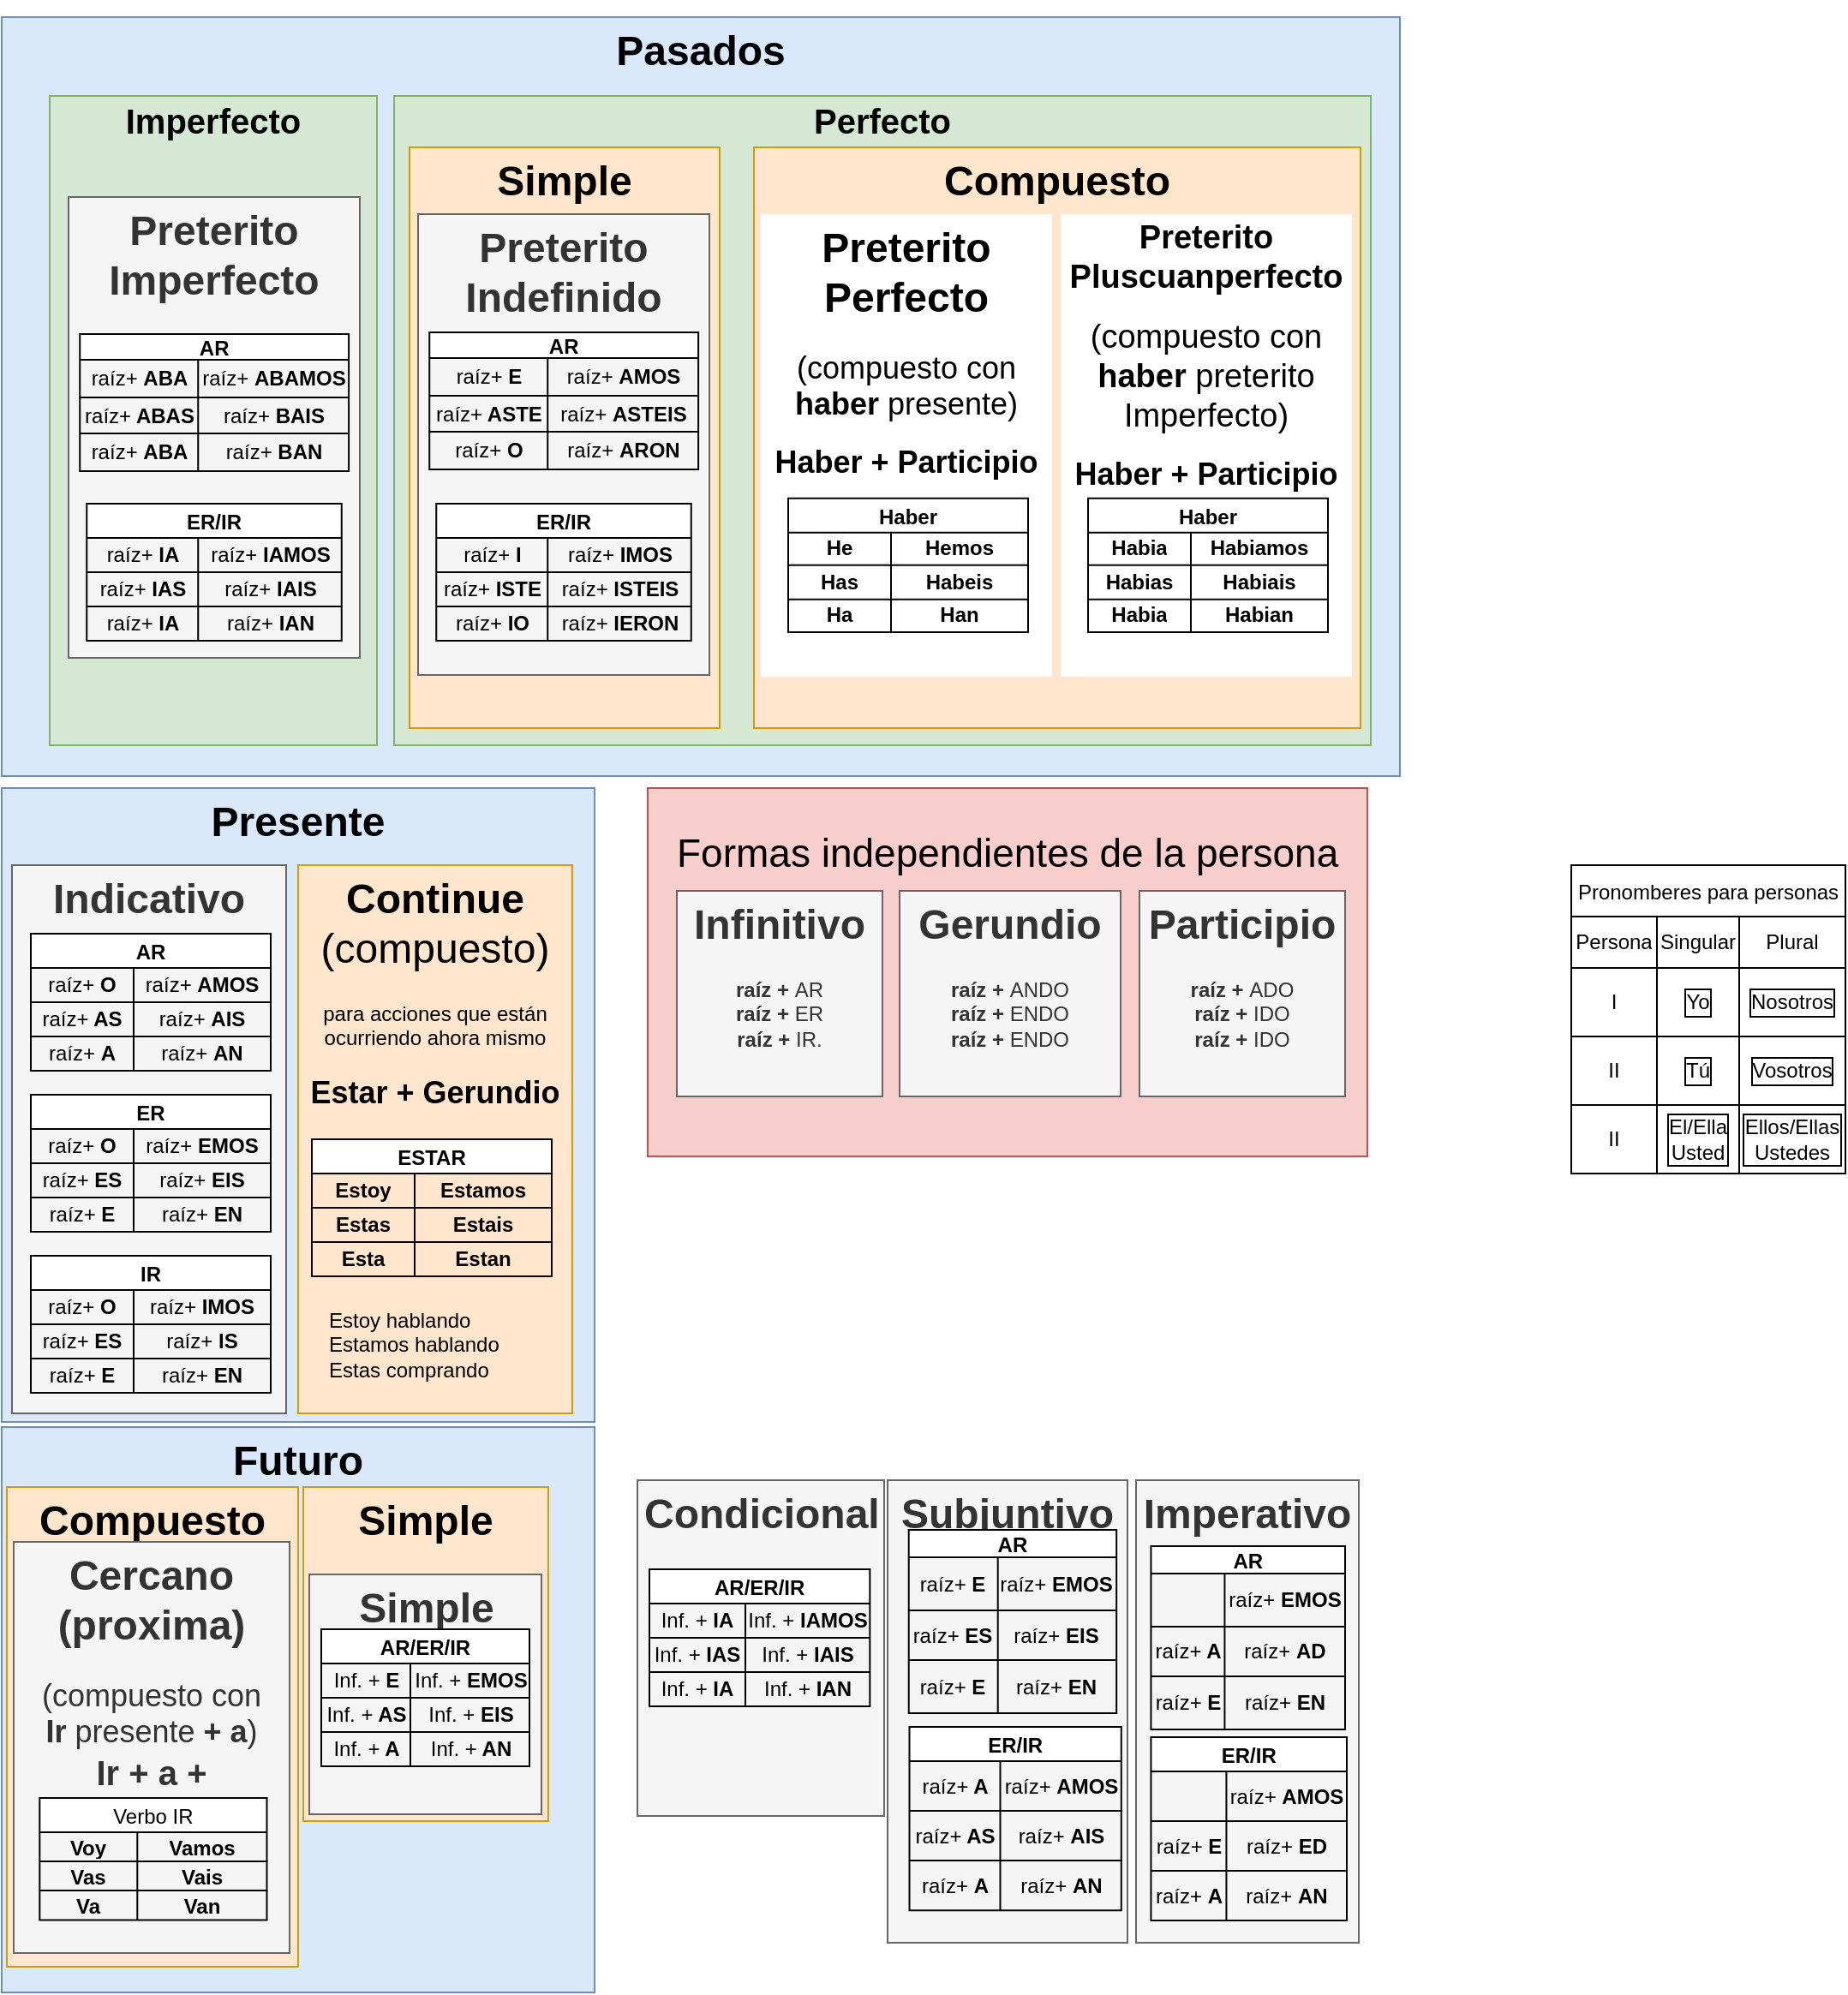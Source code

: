 <mxfile version="21.6.5" type="github">
  <diagram name="Страница 1" id="kYLUtjouHELDo8i-F8S-">
    <mxGraphModel dx="2095" dy="1223" grid="1" gridSize="10" guides="1" tooltips="1" connect="1" arrows="1" fold="1" page="1" pageScale="1" pageWidth="827" pageHeight="1169" math="0" shadow="0">
      <root>
        <mxCell id="0" />
        <mxCell id="1" parent="0" />
        <mxCell id="blg7EuB-wjPVDd9vj1YW-611" value="&lt;h1&gt;Presente&lt;/h1&gt;&lt;div&gt;&lt;br&gt;&lt;/div&gt;&lt;p&gt;&lt;br&gt;&lt;/p&gt;" style="text;html=1;strokeColor=#6c8ebf;fillColor=#dae8fc;spacing=5;spacingTop=-20;whiteSpace=wrap;overflow=hidden;rounded=0;align=center;" vertex="1" parent="1">
          <mxGeometry x="4" y="460" width="346" height="370" as="geometry" />
        </mxCell>
        <mxCell id="blg7EuB-wjPVDd9vj1YW-481" value="&lt;h1&gt;Futuro&lt;/h1&gt;&lt;div&gt;&lt;br&gt;&lt;/div&gt;&lt;p&gt;&lt;br&gt;&lt;/p&gt;" style="text;html=1;strokeColor=#6c8ebf;fillColor=#dae8fc;spacing=5;spacingTop=-20;whiteSpace=wrap;overflow=hidden;rounded=0;align=center;" vertex="1" parent="1">
          <mxGeometry x="4" y="833" width="346" height="330" as="geometry" />
        </mxCell>
        <mxCell id="blg7EuB-wjPVDd9vj1YW-557" value="&lt;h1&gt;Simple&lt;br&gt;&lt;/h1&gt;&lt;p&gt;&lt;br&gt;&lt;/p&gt;" style="text;html=1;strokeColor=#d79b00;fillColor=#ffe6cc;spacing=5;spacingTop=-20;whiteSpace=wrap;overflow=hidden;rounded=0;align=center;" vertex="1" parent="1">
          <mxGeometry x="180" y="868" width="143" height="195" as="geometry" />
        </mxCell>
        <mxCell id="blg7EuB-wjPVDd9vj1YW-606" value="&lt;h1&gt;Simple&lt;/h1&gt;&lt;p&gt;&lt;br&gt;&lt;/p&gt;" style="text;html=1;spacing=5;spacingTop=-20;whiteSpace=wrap;overflow=hidden;rounded=0;align=center;fillColor=#f5f5f5;fontColor=#333333;strokeColor=#666666;" vertex="1" parent="1">
          <mxGeometry x="183.5" y="919" width="135.5" height="140" as="geometry" />
        </mxCell>
        <mxCell id="blg7EuB-wjPVDd9vj1YW-18" value="Pronomberes para personas" style="shape=table;startSize=30;container=1;collapsible=0;childLayout=tableLayout;" vertex="1" parent="1">
          <mxGeometry x="920" y="505" width="160" height="180" as="geometry" />
        </mxCell>
        <mxCell id="blg7EuB-wjPVDd9vj1YW-19" value="" style="shape=tableRow;horizontal=0;startSize=0;swimlaneHead=0;swimlaneBody=0;strokeColor=inherit;top=0;left=0;bottom=0;right=0;collapsible=0;dropTarget=0;fillColor=none;points=[[0,0.5],[1,0.5]];portConstraint=eastwest;" vertex="1" parent="blg7EuB-wjPVDd9vj1YW-18">
          <mxGeometry y="30" width="160" height="30" as="geometry" />
        </mxCell>
        <mxCell id="blg7EuB-wjPVDd9vj1YW-20" value="Persona" style="shape=partialRectangle;html=1;whiteSpace=wrap;connectable=0;strokeColor=inherit;overflow=hidden;fillColor=none;top=0;left=0;bottom=0;right=0;pointerEvents=1;" vertex="1" parent="blg7EuB-wjPVDd9vj1YW-19">
          <mxGeometry width="50" height="30" as="geometry">
            <mxRectangle width="50" height="30" as="alternateBounds" />
          </mxGeometry>
        </mxCell>
        <mxCell id="blg7EuB-wjPVDd9vj1YW-21" value="Singular" style="shape=partialRectangle;html=1;whiteSpace=wrap;connectable=0;strokeColor=inherit;overflow=hidden;fillColor=none;top=0;left=0;bottom=0;right=0;pointerEvents=1;" vertex="1" parent="blg7EuB-wjPVDd9vj1YW-19">
          <mxGeometry x="50" width="48" height="30" as="geometry">
            <mxRectangle width="48" height="30" as="alternateBounds" />
          </mxGeometry>
        </mxCell>
        <mxCell id="blg7EuB-wjPVDd9vj1YW-22" value="Plural" style="shape=partialRectangle;html=1;whiteSpace=wrap;connectable=0;strokeColor=inherit;overflow=hidden;fillColor=none;top=0;left=0;bottom=0;right=0;pointerEvents=1;" vertex="1" parent="blg7EuB-wjPVDd9vj1YW-19">
          <mxGeometry x="98" width="62" height="30" as="geometry">
            <mxRectangle width="62" height="30" as="alternateBounds" />
          </mxGeometry>
        </mxCell>
        <mxCell id="blg7EuB-wjPVDd9vj1YW-23" value="" style="shape=tableRow;horizontal=0;startSize=0;swimlaneHead=0;swimlaneBody=0;strokeColor=inherit;top=0;left=0;bottom=0;right=0;collapsible=0;dropTarget=0;fillColor=none;points=[[0,0.5],[1,0.5]];portConstraint=eastwest;" vertex="1" parent="blg7EuB-wjPVDd9vj1YW-18">
          <mxGeometry y="60" width="160" height="40" as="geometry" />
        </mxCell>
        <mxCell id="blg7EuB-wjPVDd9vj1YW-24" value="I" style="shape=partialRectangle;html=1;whiteSpace=wrap;connectable=0;strokeColor=inherit;overflow=hidden;fillColor=none;top=0;left=0;bottom=0;right=0;pointerEvents=1;" vertex="1" parent="blg7EuB-wjPVDd9vj1YW-23">
          <mxGeometry width="50" height="40" as="geometry">
            <mxRectangle width="50" height="40" as="alternateBounds" />
          </mxGeometry>
        </mxCell>
        <mxCell id="blg7EuB-wjPVDd9vj1YW-25" value="Yo" style="shape=partialRectangle;html=1;whiteSpace=wrap;connectable=0;strokeColor=inherit;overflow=hidden;fillColor=none;top=0;left=0;bottom=0;right=0;pointerEvents=1;labelBackgroundColor=none;labelBorderColor=default;" vertex="1" parent="blg7EuB-wjPVDd9vj1YW-23">
          <mxGeometry x="50" width="48" height="40" as="geometry">
            <mxRectangle width="48" height="40" as="alternateBounds" />
          </mxGeometry>
        </mxCell>
        <mxCell id="blg7EuB-wjPVDd9vj1YW-26" value="Nosotros" style="shape=partialRectangle;html=1;whiteSpace=wrap;connectable=0;strokeColor=inherit;overflow=hidden;fillColor=none;top=0;left=0;bottom=0;right=0;pointerEvents=1;labelBackgroundColor=none;labelBorderColor=default;" vertex="1" parent="blg7EuB-wjPVDd9vj1YW-23">
          <mxGeometry x="98" width="62" height="40" as="geometry">
            <mxRectangle width="62" height="40" as="alternateBounds" />
          </mxGeometry>
        </mxCell>
        <mxCell id="blg7EuB-wjPVDd9vj1YW-27" value="" style="shape=tableRow;horizontal=0;startSize=0;swimlaneHead=0;swimlaneBody=0;strokeColor=inherit;top=0;left=0;bottom=0;right=0;collapsible=0;dropTarget=0;fillColor=none;points=[[0,0.5],[1,0.5]];portConstraint=eastwest;" vertex="1" parent="blg7EuB-wjPVDd9vj1YW-18">
          <mxGeometry y="100" width="160" height="40" as="geometry" />
        </mxCell>
        <mxCell id="blg7EuB-wjPVDd9vj1YW-28" value="II" style="shape=partialRectangle;html=1;whiteSpace=wrap;connectable=0;strokeColor=inherit;overflow=hidden;fillColor=none;top=0;left=0;bottom=0;right=0;pointerEvents=1;" vertex="1" parent="blg7EuB-wjPVDd9vj1YW-27">
          <mxGeometry width="50" height="40" as="geometry">
            <mxRectangle width="50" height="40" as="alternateBounds" />
          </mxGeometry>
        </mxCell>
        <mxCell id="blg7EuB-wjPVDd9vj1YW-29" value="Tú" style="shape=partialRectangle;html=1;whiteSpace=wrap;connectable=0;strokeColor=inherit;overflow=hidden;fillColor=none;top=0;left=0;bottom=0;right=0;pointerEvents=1;labelBackgroundColor=none;labelBorderColor=default;" vertex="1" parent="blg7EuB-wjPVDd9vj1YW-27">
          <mxGeometry x="50" width="48" height="40" as="geometry">
            <mxRectangle width="48" height="40" as="alternateBounds" />
          </mxGeometry>
        </mxCell>
        <mxCell id="blg7EuB-wjPVDd9vj1YW-30" value="Vosotros" style="shape=partialRectangle;html=1;whiteSpace=wrap;connectable=0;strokeColor=inherit;overflow=hidden;fillColor=none;top=0;left=0;bottom=0;right=0;pointerEvents=1;labelBackgroundColor=none;labelBorderColor=default;" vertex="1" parent="blg7EuB-wjPVDd9vj1YW-27">
          <mxGeometry x="98" width="62" height="40" as="geometry">
            <mxRectangle width="62" height="40" as="alternateBounds" />
          </mxGeometry>
        </mxCell>
        <mxCell id="blg7EuB-wjPVDd9vj1YW-31" value="" style="shape=tableRow;horizontal=0;startSize=0;swimlaneHead=0;swimlaneBody=0;strokeColor=inherit;top=0;left=0;bottom=0;right=0;collapsible=0;dropTarget=0;fillColor=none;points=[[0,0.5],[1,0.5]];portConstraint=eastwest;" vertex="1" parent="blg7EuB-wjPVDd9vj1YW-18">
          <mxGeometry y="140" width="160" height="40" as="geometry" />
        </mxCell>
        <mxCell id="blg7EuB-wjPVDd9vj1YW-32" value="II" style="shape=partialRectangle;html=1;whiteSpace=wrap;connectable=0;strokeColor=inherit;overflow=hidden;fillColor=none;top=0;left=0;bottom=0;right=0;pointerEvents=1;" vertex="1" parent="blg7EuB-wjPVDd9vj1YW-31">
          <mxGeometry width="50" height="40" as="geometry">
            <mxRectangle width="50" height="40" as="alternateBounds" />
          </mxGeometry>
        </mxCell>
        <mxCell id="blg7EuB-wjPVDd9vj1YW-33" value="El/Ella&lt;br&gt;Usted" style="shape=partialRectangle;html=1;whiteSpace=wrap;connectable=0;strokeColor=inherit;overflow=hidden;fillColor=none;top=0;left=0;bottom=0;right=0;pointerEvents=1;labelBackgroundColor=none;labelBorderColor=default;" vertex="1" parent="blg7EuB-wjPVDd9vj1YW-31">
          <mxGeometry x="50" width="48" height="40" as="geometry">
            <mxRectangle width="48" height="40" as="alternateBounds" />
          </mxGeometry>
        </mxCell>
        <mxCell id="blg7EuB-wjPVDd9vj1YW-34" value="Ellos/Ellas&lt;br&gt;Ustedes" style="shape=partialRectangle;html=1;whiteSpace=wrap;connectable=0;strokeColor=inherit;overflow=hidden;fillColor=none;top=0;left=0;bottom=0;right=0;pointerEvents=1;labelBackgroundColor=none;labelBorderColor=default;" vertex="1" parent="blg7EuB-wjPVDd9vj1YW-31">
          <mxGeometry x="98" width="62" height="40" as="geometry">
            <mxRectangle width="62" height="40" as="alternateBounds" />
          </mxGeometry>
        </mxCell>
        <mxCell id="blg7EuB-wjPVDd9vj1YW-286" value="" style="group" vertex="1" connectable="0" parent="1">
          <mxGeometry x="10" y="505" width="334" height="320" as="geometry" />
        </mxCell>
        <mxCell id="blg7EuB-wjPVDd9vj1YW-66" value="" style="group" vertex="1" connectable="0" parent="blg7EuB-wjPVDd9vj1YW-286">
          <mxGeometry width="160" height="320" as="geometry" />
        </mxCell>
        <mxCell id="blg7EuB-wjPVDd9vj1YW-7" value="&lt;h1&gt;Indicativo&lt;br&gt;&lt;/h1&gt;&lt;p&gt;&lt;br&gt;&lt;/p&gt;" style="text;html=1;strokeColor=#666666;fillColor=#f5f5f5;spacing=5;spacingTop=-20;whiteSpace=wrap;overflow=hidden;rounded=0;fontColor=#333333;align=center;" vertex="1" parent="blg7EuB-wjPVDd9vj1YW-66">
          <mxGeometry width="160" height="320" as="geometry" />
        </mxCell>
        <mxCell id="blg7EuB-wjPVDd9vj1YW-35" value="AR" style="shape=table;startSize=20;container=1;collapsible=0;childLayout=tableLayout;fontStyle=1" vertex="1" parent="blg7EuB-wjPVDd9vj1YW-66">
          <mxGeometry x="11" y="40" width="140" height="80" as="geometry" />
        </mxCell>
        <mxCell id="blg7EuB-wjPVDd9vj1YW-36" value="" style="shape=tableRow;horizontal=0;startSize=0;swimlaneHead=0;swimlaneBody=0;strokeColor=inherit;top=0;left=0;bottom=0;right=0;collapsible=0;dropTarget=0;fillColor=none;points=[[0,0.5],[1,0.5]];portConstraint=eastwest;" vertex="1" parent="blg7EuB-wjPVDd9vj1YW-35">
          <mxGeometry y="20" width="140" height="20" as="geometry" />
        </mxCell>
        <mxCell id="blg7EuB-wjPVDd9vj1YW-37" value="raíz+ &lt;b&gt;O&lt;/b&gt;" style="shape=partialRectangle;html=1;whiteSpace=wrap;connectable=0;strokeColor=inherit;overflow=hidden;fillColor=none;top=0;left=0;bottom=0;right=0;pointerEvents=1;" vertex="1" parent="blg7EuB-wjPVDd9vj1YW-36">
          <mxGeometry width="60" height="20" as="geometry">
            <mxRectangle width="60" height="20" as="alternateBounds" />
          </mxGeometry>
        </mxCell>
        <mxCell id="blg7EuB-wjPVDd9vj1YW-38" value="raíz+ &lt;b&gt;AMOS&lt;/b&gt;" style="shape=partialRectangle;html=1;whiteSpace=wrap;connectable=0;strokeColor=inherit;overflow=hidden;fillColor=none;top=0;left=0;bottom=0;right=0;pointerEvents=1;" vertex="1" parent="blg7EuB-wjPVDd9vj1YW-36">
          <mxGeometry x="60" width="80" height="20" as="geometry">
            <mxRectangle width="80" height="20" as="alternateBounds" />
          </mxGeometry>
        </mxCell>
        <mxCell id="blg7EuB-wjPVDd9vj1YW-39" value="" style="shape=tableRow;horizontal=0;startSize=0;swimlaneHead=0;swimlaneBody=0;strokeColor=inherit;top=0;left=0;bottom=0;right=0;collapsible=0;dropTarget=0;fillColor=none;points=[[0,0.5],[1,0.5]];portConstraint=eastwest;" vertex="1" parent="blg7EuB-wjPVDd9vj1YW-35">
          <mxGeometry y="40" width="140" height="20" as="geometry" />
        </mxCell>
        <mxCell id="blg7EuB-wjPVDd9vj1YW-40" value="raíz+&lt;b&gt; AS&lt;/b&gt;" style="shape=partialRectangle;html=1;whiteSpace=wrap;connectable=0;strokeColor=inherit;overflow=hidden;fillColor=none;top=0;left=0;bottom=0;right=0;pointerEvents=1;" vertex="1" parent="blg7EuB-wjPVDd9vj1YW-39">
          <mxGeometry width="60" height="20" as="geometry">
            <mxRectangle width="60" height="20" as="alternateBounds" />
          </mxGeometry>
        </mxCell>
        <mxCell id="blg7EuB-wjPVDd9vj1YW-41" value="raíz+ &lt;b&gt;AIS&lt;/b&gt;" style="shape=partialRectangle;html=1;whiteSpace=wrap;connectable=0;strokeColor=inherit;overflow=hidden;fillColor=none;top=0;left=0;bottom=0;right=0;pointerEvents=1;" vertex="1" parent="blg7EuB-wjPVDd9vj1YW-39">
          <mxGeometry x="60" width="80" height="20" as="geometry">
            <mxRectangle width="80" height="20" as="alternateBounds" />
          </mxGeometry>
        </mxCell>
        <mxCell id="blg7EuB-wjPVDd9vj1YW-42" value="" style="shape=tableRow;horizontal=0;startSize=0;swimlaneHead=0;swimlaneBody=0;strokeColor=inherit;top=0;left=0;bottom=0;right=0;collapsible=0;dropTarget=0;fillColor=none;points=[[0,0.5],[1,0.5]];portConstraint=eastwest;" vertex="1" parent="blg7EuB-wjPVDd9vj1YW-35">
          <mxGeometry y="60" width="140" height="20" as="geometry" />
        </mxCell>
        <mxCell id="blg7EuB-wjPVDd9vj1YW-43" value="raíz+ &lt;b&gt;A&lt;/b&gt;" style="shape=partialRectangle;html=1;whiteSpace=wrap;connectable=0;strokeColor=inherit;overflow=hidden;fillColor=none;top=0;left=0;bottom=0;right=0;pointerEvents=1;" vertex="1" parent="blg7EuB-wjPVDd9vj1YW-42">
          <mxGeometry width="60" height="20" as="geometry">
            <mxRectangle width="60" height="20" as="alternateBounds" />
          </mxGeometry>
        </mxCell>
        <mxCell id="blg7EuB-wjPVDd9vj1YW-44" value="raíz+ &lt;b&gt;AN&lt;/b&gt;" style="shape=partialRectangle;html=1;whiteSpace=wrap;connectable=0;strokeColor=inherit;overflow=hidden;fillColor=none;top=0;left=0;bottom=0;right=0;pointerEvents=1;" vertex="1" parent="blg7EuB-wjPVDd9vj1YW-42">
          <mxGeometry x="60" width="80" height="20" as="geometry">
            <mxRectangle width="80" height="20" as="alternateBounds" />
          </mxGeometry>
        </mxCell>
        <mxCell id="blg7EuB-wjPVDd9vj1YW-46" value="ER" style="shape=table;startSize=20;container=1;collapsible=0;childLayout=tableLayout;fontStyle=1" vertex="1" parent="blg7EuB-wjPVDd9vj1YW-66">
          <mxGeometry x="11" y="134" width="140" height="80" as="geometry" />
        </mxCell>
        <mxCell id="blg7EuB-wjPVDd9vj1YW-47" value="" style="shape=tableRow;horizontal=0;startSize=0;swimlaneHead=0;swimlaneBody=0;strokeColor=inherit;top=0;left=0;bottom=0;right=0;collapsible=0;dropTarget=0;fillColor=none;points=[[0,0.5],[1,0.5]];portConstraint=eastwest;" vertex="1" parent="blg7EuB-wjPVDd9vj1YW-46">
          <mxGeometry y="20" width="140" height="20" as="geometry" />
        </mxCell>
        <mxCell id="blg7EuB-wjPVDd9vj1YW-48" value="raíz+ &lt;b&gt;O&lt;/b&gt;" style="shape=partialRectangle;html=1;whiteSpace=wrap;connectable=0;strokeColor=inherit;overflow=hidden;fillColor=none;top=0;left=0;bottom=0;right=0;pointerEvents=1;" vertex="1" parent="blg7EuB-wjPVDd9vj1YW-47">
          <mxGeometry width="60" height="20" as="geometry">
            <mxRectangle width="60" height="20" as="alternateBounds" />
          </mxGeometry>
        </mxCell>
        <mxCell id="blg7EuB-wjPVDd9vj1YW-49" value="raíz+ &lt;b&gt;EMOS&lt;/b&gt;" style="shape=partialRectangle;html=1;whiteSpace=wrap;connectable=0;strokeColor=inherit;overflow=hidden;fillColor=none;top=0;left=0;bottom=0;right=0;pointerEvents=1;" vertex="1" parent="blg7EuB-wjPVDd9vj1YW-47">
          <mxGeometry x="60" width="80" height="20" as="geometry">
            <mxRectangle width="80" height="20" as="alternateBounds" />
          </mxGeometry>
        </mxCell>
        <mxCell id="blg7EuB-wjPVDd9vj1YW-50" value="" style="shape=tableRow;horizontal=0;startSize=0;swimlaneHead=0;swimlaneBody=0;strokeColor=inherit;top=0;left=0;bottom=0;right=0;collapsible=0;dropTarget=0;fillColor=none;points=[[0,0.5],[1,0.5]];portConstraint=eastwest;" vertex="1" parent="blg7EuB-wjPVDd9vj1YW-46">
          <mxGeometry y="40" width="140" height="20" as="geometry" />
        </mxCell>
        <mxCell id="blg7EuB-wjPVDd9vj1YW-51" value="raíz+&lt;b&gt; ES&lt;/b&gt;" style="shape=partialRectangle;html=1;whiteSpace=wrap;connectable=0;strokeColor=inherit;overflow=hidden;fillColor=none;top=0;left=0;bottom=0;right=0;pointerEvents=1;" vertex="1" parent="blg7EuB-wjPVDd9vj1YW-50">
          <mxGeometry width="60" height="20" as="geometry">
            <mxRectangle width="60" height="20" as="alternateBounds" />
          </mxGeometry>
        </mxCell>
        <mxCell id="blg7EuB-wjPVDd9vj1YW-52" value="raíz+ &lt;b&gt;EIS&lt;/b&gt;" style="shape=partialRectangle;html=1;whiteSpace=wrap;connectable=0;strokeColor=inherit;overflow=hidden;fillColor=none;top=0;left=0;bottom=0;right=0;pointerEvents=1;" vertex="1" parent="blg7EuB-wjPVDd9vj1YW-50">
          <mxGeometry x="60" width="80" height="20" as="geometry">
            <mxRectangle width="80" height="20" as="alternateBounds" />
          </mxGeometry>
        </mxCell>
        <mxCell id="blg7EuB-wjPVDd9vj1YW-53" value="" style="shape=tableRow;horizontal=0;startSize=0;swimlaneHead=0;swimlaneBody=0;strokeColor=inherit;top=0;left=0;bottom=0;right=0;collapsible=0;dropTarget=0;fillColor=none;points=[[0,0.5],[1,0.5]];portConstraint=eastwest;" vertex="1" parent="blg7EuB-wjPVDd9vj1YW-46">
          <mxGeometry y="60" width="140" height="20" as="geometry" />
        </mxCell>
        <mxCell id="blg7EuB-wjPVDd9vj1YW-54" value="raíz+ &lt;b&gt;E&lt;/b&gt;" style="shape=partialRectangle;html=1;whiteSpace=wrap;connectable=0;strokeColor=inherit;overflow=hidden;fillColor=none;top=0;left=0;bottom=0;right=0;pointerEvents=1;" vertex="1" parent="blg7EuB-wjPVDd9vj1YW-53">
          <mxGeometry width="60" height="20" as="geometry">
            <mxRectangle width="60" height="20" as="alternateBounds" />
          </mxGeometry>
        </mxCell>
        <mxCell id="blg7EuB-wjPVDd9vj1YW-55" value="raíz+ &lt;b&gt;EN&lt;/b&gt;" style="shape=partialRectangle;html=1;whiteSpace=wrap;connectable=0;strokeColor=inherit;overflow=hidden;fillColor=none;top=0;left=0;bottom=0;right=0;pointerEvents=1;" vertex="1" parent="blg7EuB-wjPVDd9vj1YW-53">
          <mxGeometry x="60" width="80" height="20" as="geometry">
            <mxRectangle width="80" height="20" as="alternateBounds" />
          </mxGeometry>
        </mxCell>
        <mxCell id="blg7EuB-wjPVDd9vj1YW-56" value="IR" style="shape=table;startSize=20;container=1;collapsible=0;childLayout=tableLayout;fontStyle=1" vertex="1" parent="blg7EuB-wjPVDd9vj1YW-66">
          <mxGeometry x="11" y="228" width="140" height="80" as="geometry" />
        </mxCell>
        <mxCell id="blg7EuB-wjPVDd9vj1YW-57" value="" style="shape=tableRow;horizontal=0;startSize=0;swimlaneHead=0;swimlaneBody=0;strokeColor=inherit;top=0;left=0;bottom=0;right=0;collapsible=0;dropTarget=0;fillColor=none;points=[[0,0.5],[1,0.5]];portConstraint=eastwest;" vertex="1" parent="blg7EuB-wjPVDd9vj1YW-56">
          <mxGeometry y="20" width="140" height="20" as="geometry" />
        </mxCell>
        <mxCell id="blg7EuB-wjPVDd9vj1YW-58" value="raíz+ &lt;b&gt;O&lt;/b&gt;" style="shape=partialRectangle;html=1;whiteSpace=wrap;connectable=0;strokeColor=inherit;overflow=hidden;fillColor=none;top=0;left=0;bottom=0;right=0;pointerEvents=1;" vertex="1" parent="blg7EuB-wjPVDd9vj1YW-57">
          <mxGeometry width="60" height="20" as="geometry">
            <mxRectangle width="60" height="20" as="alternateBounds" />
          </mxGeometry>
        </mxCell>
        <mxCell id="blg7EuB-wjPVDd9vj1YW-59" value="raíz+ &lt;b&gt;IMOS&lt;/b&gt;" style="shape=partialRectangle;html=1;whiteSpace=wrap;connectable=0;strokeColor=inherit;overflow=hidden;fillColor=none;top=0;left=0;bottom=0;right=0;pointerEvents=1;" vertex="1" parent="blg7EuB-wjPVDd9vj1YW-57">
          <mxGeometry x="60" width="80" height="20" as="geometry">
            <mxRectangle width="80" height="20" as="alternateBounds" />
          </mxGeometry>
        </mxCell>
        <mxCell id="blg7EuB-wjPVDd9vj1YW-60" value="" style="shape=tableRow;horizontal=0;startSize=0;swimlaneHead=0;swimlaneBody=0;strokeColor=inherit;top=0;left=0;bottom=0;right=0;collapsible=0;dropTarget=0;fillColor=none;points=[[0,0.5],[1,0.5]];portConstraint=eastwest;" vertex="1" parent="blg7EuB-wjPVDd9vj1YW-56">
          <mxGeometry y="40" width="140" height="20" as="geometry" />
        </mxCell>
        <mxCell id="blg7EuB-wjPVDd9vj1YW-61" value="raíz+&lt;b&gt; ES&lt;/b&gt;" style="shape=partialRectangle;html=1;whiteSpace=wrap;connectable=0;strokeColor=inherit;overflow=hidden;fillColor=none;top=0;left=0;bottom=0;right=0;pointerEvents=1;" vertex="1" parent="blg7EuB-wjPVDd9vj1YW-60">
          <mxGeometry width="60" height="20" as="geometry">
            <mxRectangle width="60" height="20" as="alternateBounds" />
          </mxGeometry>
        </mxCell>
        <mxCell id="blg7EuB-wjPVDd9vj1YW-62" value="raíz+ &lt;b&gt;IS&lt;/b&gt;" style="shape=partialRectangle;html=1;whiteSpace=wrap;connectable=0;strokeColor=inherit;overflow=hidden;fillColor=none;top=0;left=0;bottom=0;right=0;pointerEvents=1;" vertex="1" parent="blg7EuB-wjPVDd9vj1YW-60">
          <mxGeometry x="60" width="80" height="20" as="geometry">
            <mxRectangle width="80" height="20" as="alternateBounds" />
          </mxGeometry>
        </mxCell>
        <mxCell id="blg7EuB-wjPVDd9vj1YW-63" value="" style="shape=tableRow;horizontal=0;startSize=0;swimlaneHead=0;swimlaneBody=0;strokeColor=inherit;top=0;left=0;bottom=0;right=0;collapsible=0;dropTarget=0;fillColor=none;points=[[0,0.5],[1,0.5]];portConstraint=eastwest;" vertex="1" parent="blg7EuB-wjPVDd9vj1YW-56">
          <mxGeometry y="60" width="140" height="20" as="geometry" />
        </mxCell>
        <mxCell id="blg7EuB-wjPVDd9vj1YW-64" value="raíz+ &lt;b&gt;E&lt;/b&gt;" style="shape=partialRectangle;html=1;whiteSpace=wrap;connectable=0;strokeColor=inherit;overflow=hidden;fillColor=none;top=0;left=0;bottom=0;right=0;pointerEvents=1;" vertex="1" parent="blg7EuB-wjPVDd9vj1YW-63">
          <mxGeometry width="60" height="20" as="geometry">
            <mxRectangle width="60" height="20" as="alternateBounds" />
          </mxGeometry>
        </mxCell>
        <mxCell id="blg7EuB-wjPVDd9vj1YW-65" value="raíz+ &lt;b&gt;EN&lt;/b&gt;" style="shape=partialRectangle;html=1;whiteSpace=wrap;connectable=0;strokeColor=inherit;overflow=hidden;fillColor=none;top=0;left=0;bottom=0;right=0;pointerEvents=1;" vertex="1" parent="blg7EuB-wjPVDd9vj1YW-63">
          <mxGeometry x="60" width="80" height="20" as="geometry">
            <mxRectangle width="80" height="20" as="alternateBounds" />
          </mxGeometry>
        </mxCell>
        <mxCell id="blg7EuB-wjPVDd9vj1YW-69" value="&lt;h1&gt;Continue&lt;br&gt;&lt;span style=&quot;font-weight: normal;&quot;&gt;(compuesto)&lt;br&gt;&lt;/span&gt;&lt;/h1&gt;&lt;div&gt;para acciones que están ocurriendo ahora mismo&lt;br&gt;&lt;br&gt;&lt;b&gt;&lt;font style=&quot;font-size: 18px;&quot;&gt;Estar + Gerundio&lt;/font&gt;&lt;/b&gt;&lt;/div&gt;" style="text;html=1;strokeColor=#d79b00;fillColor=#ffe6cc;spacing=5;spacingTop=-20;whiteSpace=wrap;overflow=hidden;rounded=0;align=center;" vertex="1" parent="blg7EuB-wjPVDd9vj1YW-286">
          <mxGeometry x="167" width="160" height="320" as="geometry" />
        </mxCell>
        <mxCell id="blg7EuB-wjPVDd9vj1YW-70" value="ESTAR" style="shape=table;startSize=20;container=1;collapsible=0;childLayout=tableLayout;fontStyle=1" vertex="1" parent="blg7EuB-wjPVDd9vj1YW-286">
          <mxGeometry x="175" y="160" width="140" height="80" as="geometry" />
        </mxCell>
        <mxCell id="blg7EuB-wjPVDd9vj1YW-71" value="" style="shape=tableRow;horizontal=0;startSize=0;swimlaneHead=0;swimlaneBody=0;strokeColor=inherit;top=0;left=0;bottom=0;right=0;collapsible=0;dropTarget=0;fillColor=none;points=[[0,0.5],[1,0.5]];portConstraint=eastwest;" vertex="1" parent="blg7EuB-wjPVDd9vj1YW-70">
          <mxGeometry y="20" width="140" height="20" as="geometry" />
        </mxCell>
        <mxCell id="blg7EuB-wjPVDd9vj1YW-72" value="&lt;div&gt;&lt;b&gt;Estoy&lt;/b&gt;&lt;/div&gt;" style="shape=partialRectangle;html=1;whiteSpace=wrap;connectable=0;strokeColor=inherit;overflow=hidden;fillColor=none;top=0;left=0;bottom=0;right=0;pointerEvents=1;" vertex="1" parent="blg7EuB-wjPVDd9vj1YW-71">
          <mxGeometry width="60" height="20" as="geometry">
            <mxRectangle width="60" height="20" as="alternateBounds" />
          </mxGeometry>
        </mxCell>
        <mxCell id="blg7EuB-wjPVDd9vj1YW-73" value="&lt;b&gt;Estamos&lt;/b&gt;" style="shape=partialRectangle;html=1;whiteSpace=wrap;connectable=0;strokeColor=inherit;overflow=hidden;fillColor=none;top=0;left=0;bottom=0;right=0;pointerEvents=1;" vertex="1" parent="blg7EuB-wjPVDd9vj1YW-71">
          <mxGeometry x="60" width="80" height="20" as="geometry">
            <mxRectangle width="80" height="20" as="alternateBounds" />
          </mxGeometry>
        </mxCell>
        <mxCell id="blg7EuB-wjPVDd9vj1YW-74" value="" style="shape=tableRow;horizontal=0;startSize=0;swimlaneHead=0;swimlaneBody=0;strokeColor=inherit;top=0;left=0;bottom=0;right=0;collapsible=0;dropTarget=0;fillColor=none;points=[[0,0.5],[1,0.5]];portConstraint=eastwest;" vertex="1" parent="blg7EuB-wjPVDd9vj1YW-70">
          <mxGeometry y="40" width="140" height="20" as="geometry" />
        </mxCell>
        <mxCell id="blg7EuB-wjPVDd9vj1YW-75" value="&lt;div&gt;&lt;b&gt;Estas&lt;/b&gt;&lt;/div&gt;" style="shape=partialRectangle;html=1;whiteSpace=wrap;connectable=0;strokeColor=inherit;overflow=hidden;fillColor=none;top=0;left=0;bottom=0;right=0;pointerEvents=1;" vertex="1" parent="blg7EuB-wjPVDd9vj1YW-74">
          <mxGeometry width="60" height="20" as="geometry">
            <mxRectangle width="60" height="20" as="alternateBounds" />
          </mxGeometry>
        </mxCell>
        <mxCell id="blg7EuB-wjPVDd9vj1YW-76" value="&lt;b&gt;Estais&lt;/b&gt;" style="shape=partialRectangle;html=1;whiteSpace=wrap;connectable=0;strokeColor=inherit;overflow=hidden;fillColor=none;top=0;left=0;bottom=0;right=0;pointerEvents=1;" vertex="1" parent="blg7EuB-wjPVDd9vj1YW-74">
          <mxGeometry x="60" width="80" height="20" as="geometry">
            <mxRectangle width="80" height="20" as="alternateBounds" />
          </mxGeometry>
        </mxCell>
        <mxCell id="blg7EuB-wjPVDd9vj1YW-77" value="" style="shape=tableRow;horizontal=0;startSize=0;swimlaneHead=0;swimlaneBody=0;strokeColor=inherit;top=0;left=0;bottom=0;right=0;collapsible=0;dropTarget=0;fillColor=none;points=[[0,0.5],[1,0.5]];portConstraint=eastwest;" vertex="1" parent="blg7EuB-wjPVDd9vj1YW-70">
          <mxGeometry y="60" width="140" height="20" as="geometry" />
        </mxCell>
        <mxCell id="blg7EuB-wjPVDd9vj1YW-78" value="&lt;b&gt;Esta&lt;/b&gt;" style="shape=partialRectangle;html=1;whiteSpace=wrap;connectable=0;strokeColor=inherit;overflow=hidden;fillColor=none;top=0;left=0;bottom=0;right=0;pointerEvents=1;" vertex="1" parent="blg7EuB-wjPVDd9vj1YW-77">
          <mxGeometry width="60" height="20" as="geometry">
            <mxRectangle width="60" height="20" as="alternateBounds" />
          </mxGeometry>
        </mxCell>
        <mxCell id="blg7EuB-wjPVDd9vj1YW-79" value="&lt;b&gt;Estan&lt;/b&gt;" style="shape=partialRectangle;html=1;whiteSpace=wrap;connectable=0;strokeColor=inherit;overflow=hidden;fillColor=none;top=0;left=0;bottom=0;right=0;pointerEvents=1;" vertex="1" parent="blg7EuB-wjPVDd9vj1YW-77">
          <mxGeometry x="60" width="80" height="20" as="geometry">
            <mxRectangle width="80" height="20" as="alternateBounds" />
          </mxGeometry>
        </mxCell>
        <mxCell id="blg7EuB-wjPVDd9vj1YW-100" value="&lt;div&gt;Estoy hablando&lt;/div&gt;&lt;div&gt;Estamos hablando&lt;/div&gt;&lt;div&gt;Estas comprando&lt;br&gt;&lt;/div&gt;" style="text;html=1;strokeColor=none;fillColor=none;align=left;verticalAlign=middle;whiteSpace=wrap;rounded=0;" vertex="1" parent="blg7EuB-wjPVDd9vj1YW-286">
          <mxGeometry x="183" y="250" width="107" height="60" as="geometry" />
        </mxCell>
        <mxCell id="blg7EuB-wjPVDd9vj1YW-102" value="&lt;h1&gt;Pasados&lt;/h1&gt;&lt;div&gt;&lt;br&gt;&lt;/div&gt;&lt;p&gt;&lt;br&gt;&lt;/p&gt;" style="text;html=1;strokeColor=#6c8ebf;fillColor=#dae8fc;spacing=5;spacingTop=-20;whiteSpace=wrap;overflow=hidden;rounded=0;align=center;" vertex="1" parent="1">
          <mxGeometry x="4" y="10" width="816" height="443" as="geometry" />
        </mxCell>
        <mxCell id="blg7EuB-wjPVDd9vj1YW-165" value="&lt;h1 style=&quot;font-size: 20px;&quot;&gt;&lt;font style=&quot;font-size: 20px;&quot;&gt;Perfecto&lt;/font&gt;&lt;/h1&gt;&lt;p style=&quot;font-size: 20px;&quot;&gt;&lt;font style=&quot;font-size: 20px;&quot;&gt;&lt;br&gt;&lt;/font&gt;&lt;/p&gt;" style="text;html=1;strokeColor=#82b366;fillColor=#d5e8d4;spacing=5;spacingTop=-20;whiteSpace=wrap;overflow=hidden;rounded=0;align=center;container=0;" vertex="1" parent="1">
          <mxGeometry x="233" y="56" width="570" height="379" as="geometry" />
        </mxCell>
        <mxCell id="blg7EuB-wjPVDd9vj1YW-202" value="&lt;h1&gt;Compuesto&lt;br&gt;&lt;/h1&gt;&lt;p&gt;&lt;br&gt;&lt;/p&gt;" style="text;html=1;strokeColor=#d79b00;fillColor=#ffe6cc;spacing=5;spacingTop=-20;whiteSpace=wrap;overflow=hidden;rounded=0;align=center;" vertex="1" parent="1">
          <mxGeometry x="443" y="86" width="354" height="339" as="geometry" />
        </mxCell>
        <mxCell id="blg7EuB-wjPVDd9vj1YW-134" value="&lt;h1 style=&quot;font-size: 20px;&quot;&gt;&lt;font style=&quot;font-size: 20px;&quot;&gt;Imperfecto&lt;/font&gt;&lt;/h1&gt;&lt;p style=&quot;font-size: 20px;&quot;&gt;&lt;font style=&quot;font-size: 20px;&quot;&gt;&lt;br&gt;&lt;/font&gt;&lt;/p&gt;" style="text;html=1;strokeColor=#82b366;fillColor=#d5e8d4;spacing=5;spacingTop=-20;whiteSpace=wrap;overflow=hidden;rounded=0;align=center;container=0;" vertex="1" parent="1">
          <mxGeometry x="32" y="56" width="191" height="379" as="geometry" />
        </mxCell>
        <mxCell id="blg7EuB-wjPVDd9vj1YW-201" value="&lt;h1&gt;Simple&lt;br&gt;&lt;/h1&gt;&lt;p&gt;&lt;br&gt;&lt;/p&gt;" style="text;html=1;strokeColor=#d79b00;fillColor=#ffe6cc;spacing=5;spacingTop=-20;whiteSpace=wrap;overflow=hidden;rounded=0;align=center;" vertex="1" parent="1">
          <mxGeometry x="242" y="86" width="181" height="339" as="geometry" />
        </mxCell>
        <mxCell id="blg7EuB-wjPVDd9vj1YW-203" value="" style="group" vertex="1" connectable="0" parent="1">
          <mxGeometry x="43" y="115" width="170" height="269" as="geometry" />
        </mxCell>
        <mxCell id="blg7EuB-wjPVDd9vj1YW-167" value="&lt;h1&gt;Preterito Imperfecto&lt;br&gt;&lt;/h1&gt;&lt;p&gt;&lt;br&gt;&lt;/p&gt;" style="text;html=1;strokeColor=#666666;fillColor=#f5f5f5;spacing=5;spacingTop=-20;whiteSpace=wrap;overflow=hidden;rounded=0;fontColor=#333333;align=center;" vertex="1" parent="blg7EuB-wjPVDd9vj1YW-203">
          <mxGeometry width="170" height="269" as="geometry" />
        </mxCell>
        <mxCell id="blg7EuB-wjPVDd9vj1YW-168" value="AR" style="shape=table;startSize=15;container=1;collapsible=0;childLayout=tableLayout;fontStyle=1" vertex="1" parent="blg7EuB-wjPVDd9vj1YW-203">
          <mxGeometry x="6.625" y="80" width="156.929" height="80" as="geometry" />
        </mxCell>
        <mxCell id="blg7EuB-wjPVDd9vj1YW-169" value="" style="shape=tableRow;horizontal=0;startSize=0;swimlaneHead=0;swimlaneBody=0;strokeColor=inherit;top=0;left=0;bottom=0;right=0;collapsible=0;dropTarget=0;fillColor=none;points=[[0,0.5],[1,0.5]];portConstraint=eastwest;" vertex="1" parent="blg7EuB-wjPVDd9vj1YW-168">
          <mxGeometry y="15" width="156.929" height="22" as="geometry" />
        </mxCell>
        <mxCell id="blg7EuB-wjPVDd9vj1YW-170" value="raíz+ &lt;b&gt;ABA&lt;/b&gt;" style="shape=partialRectangle;html=1;whiteSpace=wrap;connectable=0;strokeColor=inherit;overflow=hidden;fillColor=none;top=0;left=0;bottom=0;right=0;pointerEvents=1;" vertex="1" parent="blg7EuB-wjPVDd9vj1YW-169">
          <mxGeometry width="69" height="22" as="geometry">
            <mxRectangle width="69" height="22" as="alternateBounds" />
          </mxGeometry>
        </mxCell>
        <mxCell id="blg7EuB-wjPVDd9vj1YW-171" value="raíz+ &lt;b&gt;ABAMOS&lt;/b&gt;" style="shape=partialRectangle;html=1;whiteSpace=wrap;connectable=0;strokeColor=inherit;overflow=hidden;fillColor=none;top=0;left=0;bottom=0;right=0;pointerEvents=1;" vertex="1" parent="blg7EuB-wjPVDd9vj1YW-169">
          <mxGeometry x="69" width="88" height="22" as="geometry">
            <mxRectangle width="88" height="22" as="alternateBounds" />
          </mxGeometry>
        </mxCell>
        <mxCell id="blg7EuB-wjPVDd9vj1YW-172" value="" style="shape=tableRow;horizontal=0;startSize=0;swimlaneHead=0;swimlaneBody=0;strokeColor=inherit;top=0;left=0;bottom=0;right=0;collapsible=0;dropTarget=0;fillColor=none;points=[[0,0.5],[1,0.5]];portConstraint=eastwest;" vertex="1" parent="blg7EuB-wjPVDd9vj1YW-168">
          <mxGeometry y="37" width="156.929" height="21" as="geometry" />
        </mxCell>
        <mxCell id="blg7EuB-wjPVDd9vj1YW-173" value="raíz+&lt;b&gt; ABAS&lt;/b&gt;" style="shape=partialRectangle;html=1;whiteSpace=wrap;connectable=0;strokeColor=inherit;overflow=hidden;fillColor=none;top=0;left=0;bottom=0;right=0;pointerEvents=1;" vertex="1" parent="blg7EuB-wjPVDd9vj1YW-172">
          <mxGeometry width="69" height="21" as="geometry">
            <mxRectangle width="69" height="21" as="alternateBounds" />
          </mxGeometry>
        </mxCell>
        <mxCell id="blg7EuB-wjPVDd9vj1YW-174" value="raíz+ &lt;b&gt;BAIS&lt;/b&gt;" style="shape=partialRectangle;html=1;whiteSpace=wrap;connectable=0;strokeColor=inherit;overflow=hidden;fillColor=none;top=0;left=0;bottom=0;right=0;pointerEvents=1;" vertex="1" parent="blg7EuB-wjPVDd9vj1YW-172">
          <mxGeometry x="69" width="88" height="21" as="geometry">
            <mxRectangle width="88" height="21" as="alternateBounds" />
          </mxGeometry>
        </mxCell>
        <mxCell id="blg7EuB-wjPVDd9vj1YW-175" value="" style="shape=tableRow;horizontal=0;startSize=0;swimlaneHead=0;swimlaneBody=0;strokeColor=inherit;top=0;left=0;bottom=0;right=0;collapsible=0;dropTarget=0;fillColor=none;points=[[0,0.5],[1,0.5]];portConstraint=eastwest;" vertex="1" parent="blg7EuB-wjPVDd9vj1YW-168">
          <mxGeometry y="58" width="156.929" height="22" as="geometry" />
        </mxCell>
        <mxCell id="blg7EuB-wjPVDd9vj1YW-176" value="raíz+ &lt;b&gt;ABA&lt;/b&gt;" style="shape=partialRectangle;html=1;whiteSpace=wrap;connectable=0;strokeColor=inherit;overflow=hidden;fillColor=none;top=0;left=0;bottom=0;right=0;pointerEvents=1;" vertex="1" parent="blg7EuB-wjPVDd9vj1YW-175">
          <mxGeometry width="69" height="22" as="geometry">
            <mxRectangle width="69" height="22" as="alternateBounds" />
          </mxGeometry>
        </mxCell>
        <mxCell id="blg7EuB-wjPVDd9vj1YW-177" value="raíz+ &lt;b&gt;BAN&lt;/b&gt;" style="shape=partialRectangle;html=1;whiteSpace=wrap;connectable=0;strokeColor=inherit;overflow=hidden;fillColor=none;top=0;left=0;bottom=0;right=0;pointerEvents=1;" vertex="1" parent="blg7EuB-wjPVDd9vj1YW-175">
          <mxGeometry x="69" width="88" height="22" as="geometry">
            <mxRectangle width="88" height="22" as="alternateBounds" />
          </mxGeometry>
        </mxCell>
        <mxCell id="blg7EuB-wjPVDd9vj1YW-178" value="ER/IR" style="shape=table;startSize=20;container=1;collapsible=0;childLayout=tableLayout;fontStyle=1" vertex="1" parent="blg7EuB-wjPVDd9vj1YW-203">
          <mxGeometry x="10.625" y="179" width="148.75" height="80" as="geometry" />
        </mxCell>
        <mxCell id="blg7EuB-wjPVDd9vj1YW-179" value="" style="shape=tableRow;horizontal=0;startSize=0;swimlaneHead=0;swimlaneBody=0;strokeColor=inherit;top=0;left=0;bottom=0;right=0;collapsible=0;dropTarget=0;fillColor=none;points=[[0,0.5],[1,0.5]];portConstraint=eastwest;" vertex="1" parent="blg7EuB-wjPVDd9vj1YW-178">
          <mxGeometry y="20" width="148.75" height="20" as="geometry" />
        </mxCell>
        <mxCell id="blg7EuB-wjPVDd9vj1YW-180" value="raíz+ &lt;b&gt;IA&lt;/b&gt;" style="shape=partialRectangle;html=1;whiteSpace=wrap;connectable=0;strokeColor=inherit;overflow=hidden;fillColor=none;top=0;left=0;bottom=0;right=0;pointerEvents=1;" vertex="1" parent="blg7EuB-wjPVDd9vj1YW-179">
          <mxGeometry width="65" height="20" as="geometry">
            <mxRectangle width="65" height="20" as="alternateBounds" />
          </mxGeometry>
        </mxCell>
        <mxCell id="blg7EuB-wjPVDd9vj1YW-181" value="raíz+ &lt;b&gt;IAMOS&lt;/b&gt;" style="shape=partialRectangle;html=1;whiteSpace=wrap;connectable=0;strokeColor=inherit;overflow=hidden;fillColor=none;top=0;left=0;bottom=0;right=0;pointerEvents=1;" vertex="1" parent="blg7EuB-wjPVDd9vj1YW-179">
          <mxGeometry x="65" width="84" height="20" as="geometry">
            <mxRectangle width="84" height="20" as="alternateBounds" />
          </mxGeometry>
        </mxCell>
        <mxCell id="blg7EuB-wjPVDd9vj1YW-182" value="" style="shape=tableRow;horizontal=0;startSize=0;swimlaneHead=0;swimlaneBody=0;strokeColor=inherit;top=0;left=0;bottom=0;right=0;collapsible=0;dropTarget=0;fillColor=none;points=[[0,0.5],[1,0.5]];portConstraint=eastwest;" vertex="1" parent="blg7EuB-wjPVDd9vj1YW-178">
          <mxGeometry y="40" width="148.75" height="20" as="geometry" />
        </mxCell>
        <mxCell id="blg7EuB-wjPVDd9vj1YW-183" value="raíz+&lt;b&gt; IAS&lt;/b&gt;" style="shape=partialRectangle;html=1;whiteSpace=wrap;connectable=0;strokeColor=inherit;overflow=hidden;fillColor=none;top=0;left=0;bottom=0;right=0;pointerEvents=1;" vertex="1" parent="blg7EuB-wjPVDd9vj1YW-182">
          <mxGeometry width="65" height="20" as="geometry">
            <mxRectangle width="65" height="20" as="alternateBounds" />
          </mxGeometry>
        </mxCell>
        <mxCell id="blg7EuB-wjPVDd9vj1YW-184" value="raíz+ &lt;b&gt;IAIS&lt;/b&gt;" style="shape=partialRectangle;html=1;whiteSpace=wrap;connectable=0;strokeColor=inherit;overflow=hidden;fillColor=none;top=0;left=0;bottom=0;right=0;pointerEvents=1;" vertex="1" parent="blg7EuB-wjPVDd9vj1YW-182">
          <mxGeometry x="65" width="84" height="20" as="geometry">
            <mxRectangle width="84" height="20" as="alternateBounds" />
          </mxGeometry>
        </mxCell>
        <mxCell id="blg7EuB-wjPVDd9vj1YW-185" value="" style="shape=tableRow;horizontal=0;startSize=0;swimlaneHead=0;swimlaneBody=0;strokeColor=inherit;top=0;left=0;bottom=0;right=0;collapsible=0;dropTarget=0;fillColor=none;points=[[0,0.5],[1,0.5]];portConstraint=eastwest;" vertex="1" parent="blg7EuB-wjPVDd9vj1YW-178">
          <mxGeometry y="60" width="148.75" height="20" as="geometry" />
        </mxCell>
        <mxCell id="blg7EuB-wjPVDd9vj1YW-186" value="raíz+ &lt;b&gt;IA&lt;/b&gt;" style="shape=partialRectangle;html=1;whiteSpace=wrap;connectable=0;strokeColor=inherit;overflow=hidden;fillColor=none;top=0;left=0;bottom=0;right=0;pointerEvents=1;" vertex="1" parent="blg7EuB-wjPVDd9vj1YW-185">
          <mxGeometry width="65" height="20" as="geometry">
            <mxRectangle width="65" height="20" as="alternateBounds" />
          </mxGeometry>
        </mxCell>
        <mxCell id="blg7EuB-wjPVDd9vj1YW-187" value="raíz+ &lt;b&gt;IAN&lt;/b&gt;" style="shape=partialRectangle;html=1;whiteSpace=wrap;connectable=0;strokeColor=inherit;overflow=hidden;fillColor=none;top=0;left=0;bottom=0;right=0;pointerEvents=1;" vertex="1" parent="blg7EuB-wjPVDd9vj1YW-185">
          <mxGeometry x="65" width="84" height="20" as="geometry">
            <mxRectangle width="84" height="20" as="alternateBounds" />
          </mxGeometry>
        </mxCell>
        <mxCell id="blg7EuB-wjPVDd9vj1YW-204" value="" style="group" vertex="1" connectable="0" parent="1">
          <mxGeometry x="247" y="125" width="170" height="269" as="geometry" />
        </mxCell>
        <mxCell id="blg7EuB-wjPVDd9vj1YW-205" value="&lt;h1&gt;Preterito Indefinido&lt;br&gt;&lt;/h1&gt;&lt;p&gt;&lt;br&gt;&lt;/p&gt;" style="text;html=1;strokeColor=#666666;fillColor=#f5f5f5;spacing=5;spacingTop=-20;whiteSpace=wrap;overflow=hidden;rounded=0;fontColor=#333333;align=center;" vertex="1" parent="blg7EuB-wjPVDd9vj1YW-204">
          <mxGeometry width="170" height="269" as="geometry" />
        </mxCell>
        <mxCell id="blg7EuB-wjPVDd9vj1YW-206" value="AR" style="shape=table;startSize=15;container=1;collapsible=0;childLayout=tableLayout;fontStyle=1" vertex="1" parent="blg7EuB-wjPVDd9vj1YW-204">
          <mxGeometry x="6.625" y="69" width="156.929" height="80" as="geometry" />
        </mxCell>
        <mxCell id="blg7EuB-wjPVDd9vj1YW-207" value="" style="shape=tableRow;horizontal=0;startSize=0;swimlaneHead=0;swimlaneBody=0;strokeColor=inherit;top=0;left=0;bottom=0;right=0;collapsible=0;dropTarget=0;fillColor=none;points=[[0,0.5],[1,0.5]];portConstraint=eastwest;" vertex="1" parent="blg7EuB-wjPVDd9vj1YW-206">
          <mxGeometry y="15" width="156.929" height="22" as="geometry" />
        </mxCell>
        <mxCell id="blg7EuB-wjPVDd9vj1YW-208" value="raíz+ &lt;b&gt;E&lt;/b&gt;" style="shape=partialRectangle;html=1;whiteSpace=wrap;connectable=0;strokeColor=inherit;overflow=hidden;fillColor=none;top=0;left=0;bottom=0;right=0;pointerEvents=1;" vertex="1" parent="blg7EuB-wjPVDd9vj1YW-207">
          <mxGeometry width="69" height="22" as="geometry">
            <mxRectangle width="69" height="22" as="alternateBounds" />
          </mxGeometry>
        </mxCell>
        <mxCell id="blg7EuB-wjPVDd9vj1YW-209" value="raíz+ &lt;b&gt;AMOS&lt;/b&gt;" style="shape=partialRectangle;html=1;whiteSpace=wrap;connectable=0;strokeColor=inherit;overflow=hidden;fillColor=none;top=0;left=0;bottom=0;right=0;pointerEvents=1;" vertex="1" parent="blg7EuB-wjPVDd9vj1YW-207">
          <mxGeometry x="69" width="88" height="22" as="geometry">
            <mxRectangle width="88" height="22" as="alternateBounds" />
          </mxGeometry>
        </mxCell>
        <mxCell id="blg7EuB-wjPVDd9vj1YW-210" value="" style="shape=tableRow;horizontal=0;startSize=0;swimlaneHead=0;swimlaneBody=0;strokeColor=inherit;top=0;left=0;bottom=0;right=0;collapsible=0;dropTarget=0;fillColor=none;points=[[0,0.5],[1,0.5]];portConstraint=eastwest;" vertex="1" parent="blg7EuB-wjPVDd9vj1YW-206">
          <mxGeometry y="37" width="156.929" height="21" as="geometry" />
        </mxCell>
        <mxCell id="blg7EuB-wjPVDd9vj1YW-211" value="raíz+&lt;b&gt; ASTE&lt;/b&gt;" style="shape=partialRectangle;html=1;whiteSpace=wrap;connectable=0;strokeColor=inherit;overflow=hidden;fillColor=none;top=0;left=0;bottom=0;right=0;pointerEvents=1;" vertex="1" parent="blg7EuB-wjPVDd9vj1YW-210">
          <mxGeometry width="69" height="21" as="geometry">
            <mxRectangle width="69" height="21" as="alternateBounds" />
          </mxGeometry>
        </mxCell>
        <mxCell id="blg7EuB-wjPVDd9vj1YW-212" value="raíz+ &lt;b&gt;ASTEIS&lt;/b&gt;" style="shape=partialRectangle;html=1;whiteSpace=wrap;connectable=0;strokeColor=inherit;overflow=hidden;fillColor=none;top=0;left=0;bottom=0;right=0;pointerEvents=1;" vertex="1" parent="blg7EuB-wjPVDd9vj1YW-210">
          <mxGeometry x="69" width="88" height="21" as="geometry">
            <mxRectangle width="88" height="21" as="alternateBounds" />
          </mxGeometry>
        </mxCell>
        <mxCell id="blg7EuB-wjPVDd9vj1YW-213" value="" style="shape=tableRow;horizontal=0;startSize=0;swimlaneHead=0;swimlaneBody=0;strokeColor=inherit;top=0;left=0;bottom=0;right=0;collapsible=0;dropTarget=0;fillColor=none;points=[[0,0.5],[1,0.5]];portConstraint=eastwest;" vertex="1" parent="blg7EuB-wjPVDd9vj1YW-206">
          <mxGeometry y="58" width="156.929" height="22" as="geometry" />
        </mxCell>
        <mxCell id="blg7EuB-wjPVDd9vj1YW-214" value="raíz+ &lt;b&gt;O&lt;/b&gt;" style="shape=partialRectangle;html=1;whiteSpace=wrap;connectable=0;strokeColor=inherit;overflow=hidden;fillColor=none;top=0;left=0;bottom=0;right=0;pointerEvents=1;" vertex="1" parent="blg7EuB-wjPVDd9vj1YW-213">
          <mxGeometry width="69" height="22" as="geometry">
            <mxRectangle width="69" height="22" as="alternateBounds" />
          </mxGeometry>
        </mxCell>
        <mxCell id="blg7EuB-wjPVDd9vj1YW-215" value="raíz+ &lt;b&gt;ARON&lt;/b&gt;" style="shape=partialRectangle;html=1;whiteSpace=wrap;connectable=0;strokeColor=inherit;overflow=hidden;fillColor=none;top=0;left=0;bottom=0;right=0;pointerEvents=1;" vertex="1" parent="blg7EuB-wjPVDd9vj1YW-213">
          <mxGeometry x="69" width="88" height="22" as="geometry">
            <mxRectangle width="88" height="22" as="alternateBounds" />
          </mxGeometry>
        </mxCell>
        <mxCell id="blg7EuB-wjPVDd9vj1YW-216" value="ER/IR" style="shape=table;startSize=20;container=1;collapsible=0;childLayout=tableLayout;fontStyle=1" vertex="1" parent="blg7EuB-wjPVDd9vj1YW-204">
          <mxGeometry x="10.625" y="169" width="148.75" height="80" as="geometry" />
        </mxCell>
        <mxCell id="blg7EuB-wjPVDd9vj1YW-217" value="" style="shape=tableRow;horizontal=0;startSize=0;swimlaneHead=0;swimlaneBody=0;strokeColor=inherit;top=0;left=0;bottom=0;right=0;collapsible=0;dropTarget=0;fillColor=none;points=[[0,0.5],[1,0.5]];portConstraint=eastwest;" vertex="1" parent="blg7EuB-wjPVDd9vj1YW-216">
          <mxGeometry y="20" width="148.75" height="20" as="geometry" />
        </mxCell>
        <mxCell id="blg7EuB-wjPVDd9vj1YW-218" value="raíz+ &lt;b&gt;I&lt;/b&gt;" style="shape=partialRectangle;html=1;whiteSpace=wrap;connectable=0;strokeColor=inherit;overflow=hidden;fillColor=none;top=0;left=0;bottom=0;right=0;pointerEvents=1;" vertex="1" parent="blg7EuB-wjPVDd9vj1YW-217">
          <mxGeometry width="65" height="20" as="geometry">
            <mxRectangle width="65" height="20" as="alternateBounds" />
          </mxGeometry>
        </mxCell>
        <mxCell id="blg7EuB-wjPVDd9vj1YW-219" value="raíz+ &lt;b&gt;IMOS&lt;/b&gt;" style="shape=partialRectangle;html=1;whiteSpace=wrap;connectable=0;strokeColor=inherit;overflow=hidden;fillColor=none;top=0;left=0;bottom=0;right=0;pointerEvents=1;" vertex="1" parent="blg7EuB-wjPVDd9vj1YW-217">
          <mxGeometry x="65" width="84" height="20" as="geometry">
            <mxRectangle width="84" height="20" as="alternateBounds" />
          </mxGeometry>
        </mxCell>
        <mxCell id="blg7EuB-wjPVDd9vj1YW-220" value="" style="shape=tableRow;horizontal=0;startSize=0;swimlaneHead=0;swimlaneBody=0;strokeColor=inherit;top=0;left=0;bottom=0;right=0;collapsible=0;dropTarget=0;fillColor=none;points=[[0,0.5],[1,0.5]];portConstraint=eastwest;" vertex="1" parent="blg7EuB-wjPVDd9vj1YW-216">
          <mxGeometry y="40" width="148.75" height="20" as="geometry" />
        </mxCell>
        <mxCell id="blg7EuB-wjPVDd9vj1YW-221" value="raíz+&lt;b&gt; ISTE&lt;/b&gt;" style="shape=partialRectangle;html=1;whiteSpace=wrap;connectable=0;strokeColor=inherit;overflow=hidden;fillColor=none;top=0;left=0;bottom=0;right=0;pointerEvents=1;" vertex="1" parent="blg7EuB-wjPVDd9vj1YW-220">
          <mxGeometry width="65" height="20" as="geometry">
            <mxRectangle width="65" height="20" as="alternateBounds" />
          </mxGeometry>
        </mxCell>
        <mxCell id="blg7EuB-wjPVDd9vj1YW-222" value="raíz+ &lt;b&gt;ISTEIS&lt;/b&gt;" style="shape=partialRectangle;html=1;whiteSpace=wrap;connectable=0;strokeColor=inherit;overflow=hidden;fillColor=none;top=0;left=0;bottom=0;right=0;pointerEvents=1;" vertex="1" parent="blg7EuB-wjPVDd9vj1YW-220">
          <mxGeometry x="65" width="84" height="20" as="geometry">
            <mxRectangle width="84" height="20" as="alternateBounds" />
          </mxGeometry>
        </mxCell>
        <mxCell id="blg7EuB-wjPVDd9vj1YW-223" value="" style="shape=tableRow;horizontal=0;startSize=0;swimlaneHead=0;swimlaneBody=0;strokeColor=inherit;top=0;left=0;bottom=0;right=0;collapsible=0;dropTarget=0;fillColor=none;points=[[0,0.5],[1,0.5]];portConstraint=eastwest;" vertex="1" parent="blg7EuB-wjPVDd9vj1YW-216">
          <mxGeometry y="60" width="148.75" height="20" as="geometry" />
        </mxCell>
        <mxCell id="blg7EuB-wjPVDd9vj1YW-224" value="raíz+ &lt;b&gt;IO&lt;/b&gt;" style="shape=partialRectangle;html=1;whiteSpace=wrap;connectable=0;strokeColor=inherit;overflow=hidden;fillColor=none;top=0;left=0;bottom=0;right=0;pointerEvents=1;" vertex="1" parent="blg7EuB-wjPVDd9vj1YW-223">
          <mxGeometry width="65" height="20" as="geometry">
            <mxRectangle width="65" height="20" as="alternateBounds" />
          </mxGeometry>
        </mxCell>
        <mxCell id="blg7EuB-wjPVDd9vj1YW-225" value="raíz+ &lt;b&gt;IERON&lt;/b&gt;" style="shape=partialRectangle;html=1;whiteSpace=wrap;connectable=0;strokeColor=inherit;overflow=hidden;fillColor=none;top=0;left=0;bottom=0;right=0;pointerEvents=1;" vertex="1" parent="blg7EuB-wjPVDd9vj1YW-223">
          <mxGeometry x="65" width="84" height="20" as="geometry">
            <mxRectangle width="84" height="20" as="alternateBounds" />
          </mxGeometry>
        </mxCell>
        <mxCell id="blg7EuB-wjPVDd9vj1YW-260" value="" style="group" vertex="1" connectable="0" parent="1">
          <mxGeometry x="447" y="125" width="170" height="270" as="geometry" />
        </mxCell>
        <mxCell id="blg7EuB-wjPVDd9vj1YW-249" value="&lt;h1 style=&quot;font-size: 24px;&quot;&gt;Preterito Perfecto&lt;/h1&gt;&lt;h1 style=&quot;font-size: 18px;&quot;&gt;&lt;span style=&quot;font-weight: normal;&quot;&gt;(compuesto con &lt;b&gt;haber&lt;/b&gt; presente)&lt;/span&gt;&lt;br&gt;&lt;/h1&gt;&lt;div&gt;&lt;b&gt;&lt;font style=&quot;font-size: 18px;&quot;&gt;Haber + Participio&lt;/font&gt;&lt;/b&gt;&lt;/div&gt;" style="text;html=1;spacing=5;spacingTop=-20;whiteSpace=wrap;overflow=hidden;rounded=0;align=center;fillColor=default;" vertex="1" parent="blg7EuB-wjPVDd9vj1YW-260">
          <mxGeometry width="170" height="270" as="geometry" />
        </mxCell>
        <mxCell id="blg7EuB-wjPVDd9vj1YW-250" value="Haber" style="shape=table;startSize=20;container=1;collapsible=0;childLayout=tableLayout;fontStyle=1" vertex="1" parent="blg7EuB-wjPVDd9vj1YW-260">
          <mxGeometry x="16" y="165.857" width="140" height="78.107" as="geometry" />
        </mxCell>
        <mxCell id="blg7EuB-wjPVDd9vj1YW-251" value="" style="shape=tableRow;horizontal=0;startSize=0;swimlaneHead=0;swimlaneBody=0;strokeColor=inherit;top=0;left=0;bottom=0;right=0;collapsible=0;dropTarget=0;fillColor=none;points=[[0,0.5],[1,0.5]];portConstraint=eastwest;" vertex="1" parent="blg7EuB-wjPVDd9vj1YW-250">
          <mxGeometry y="20" width="140" height="19" as="geometry" />
        </mxCell>
        <mxCell id="blg7EuB-wjPVDd9vj1YW-252" value="&lt;div&gt;&lt;b&gt;He&lt;/b&gt;&lt;/div&gt;" style="shape=partialRectangle;html=1;whiteSpace=wrap;connectable=0;strokeColor=inherit;overflow=hidden;fillColor=none;top=0;left=0;bottom=0;right=0;pointerEvents=1;" vertex="1" parent="blg7EuB-wjPVDd9vj1YW-251">
          <mxGeometry width="60" height="19" as="geometry">
            <mxRectangle width="60" height="19" as="alternateBounds" />
          </mxGeometry>
        </mxCell>
        <mxCell id="blg7EuB-wjPVDd9vj1YW-253" value="&lt;b&gt;Hemos&lt;/b&gt;" style="shape=partialRectangle;html=1;whiteSpace=wrap;connectable=0;strokeColor=inherit;overflow=hidden;fillColor=none;top=0;left=0;bottom=0;right=0;pointerEvents=1;" vertex="1" parent="blg7EuB-wjPVDd9vj1YW-251">
          <mxGeometry x="60" width="80" height="19" as="geometry">
            <mxRectangle width="80" height="19" as="alternateBounds" />
          </mxGeometry>
        </mxCell>
        <mxCell id="blg7EuB-wjPVDd9vj1YW-254" value="" style="shape=tableRow;horizontal=0;startSize=0;swimlaneHead=0;swimlaneBody=0;strokeColor=inherit;top=0;left=0;bottom=0;right=0;collapsible=0;dropTarget=0;fillColor=none;points=[[0,0.5],[1,0.5]];portConstraint=eastwest;" vertex="1" parent="blg7EuB-wjPVDd9vj1YW-250">
          <mxGeometry y="39" width="140" height="20" as="geometry" />
        </mxCell>
        <mxCell id="blg7EuB-wjPVDd9vj1YW-255" value="&lt;div&gt;&lt;b&gt;Has&lt;/b&gt;&lt;/div&gt;" style="shape=partialRectangle;html=1;whiteSpace=wrap;connectable=0;strokeColor=inherit;overflow=hidden;fillColor=none;top=0;left=0;bottom=0;right=0;pointerEvents=1;" vertex="1" parent="blg7EuB-wjPVDd9vj1YW-254">
          <mxGeometry width="60" height="20" as="geometry">
            <mxRectangle width="60" height="20" as="alternateBounds" />
          </mxGeometry>
        </mxCell>
        <mxCell id="blg7EuB-wjPVDd9vj1YW-256" value="&lt;b&gt;Habeis&lt;/b&gt;" style="shape=partialRectangle;html=1;whiteSpace=wrap;connectable=0;strokeColor=inherit;overflow=hidden;fillColor=none;top=0;left=0;bottom=0;right=0;pointerEvents=1;" vertex="1" parent="blg7EuB-wjPVDd9vj1YW-254">
          <mxGeometry x="60" width="80" height="20" as="geometry">
            <mxRectangle width="80" height="20" as="alternateBounds" />
          </mxGeometry>
        </mxCell>
        <mxCell id="blg7EuB-wjPVDd9vj1YW-257" value="" style="shape=tableRow;horizontal=0;startSize=0;swimlaneHead=0;swimlaneBody=0;strokeColor=inherit;top=0;left=0;bottom=0;right=0;collapsible=0;dropTarget=0;fillColor=none;points=[[0,0.5],[1,0.5]];portConstraint=eastwest;" vertex="1" parent="blg7EuB-wjPVDd9vj1YW-250">
          <mxGeometry y="59" width="140" height="19" as="geometry" />
        </mxCell>
        <mxCell id="blg7EuB-wjPVDd9vj1YW-258" value="&lt;b&gt;Ha&lt;/b&gt;" style="shape=partialRectangle;html=1;whiteSpace=wrap;connectable=0;strokeColor=inherit;overflow=hidden;fillColor=none;top=0;left=0;bottom=0;right=0;pointerEvents=1;" vertex="1" parent="blg7EuB-wjPVDd9vj1YW-257">
          <mxGeometry width="60" height="19" as="geometry">
            <mxRectangle width="60" height="19" as="alternateBounds" />
          </mxGeometry>
        </mxCell>
        <mxCell id="blg7EuB-wjPVDd9vj1YW-259" value="&lt;b&gt;Han&lt;/b&gt;" style="shape=partialRectangle;html=1;whiteSpace=wrap;connectable=0;strokeColor=inherit;overflow=hidden;fillColor=none;top=0;left=0;bottom=0;right=0;pointerEvents=1;" vertex="1" parent="blg7EuB-wjPVDd9vj1YW-257">
          <mxGeometry x="60" width="80" height="19" as="geometry">
            <mxRectangle width="80" height="19" as="alternateBounds" />
          </mxGeometry>
        </mxCell>
        <mxCell id="blg7EuB-wjPVDd9vj1YW-274" value="" style="group" vertex="1" connectable="0" parent="1">
          <mxGeometry x="622" y="125" width="170" height="270" as="geometry" />
        </mxCell>
        <mxCell id="blg7EuB-wjPVDd9vj1YW-275" value="&lt;h1 style=&quot;font-size: 19px;&quot;&gt;&lt;font style=&quot;font-size: 19px;&quot;&gt;Preterito Pluscuanperfecto&lt;/font&gt;&lt;/h1&gt;&lt;h1 style=&quot;font-size: 19px;&quot;&gt;&lt;span style=&quot;font-weight: normal;&quot;&gt;(compuesto con &lt;b&gt;haber&lt;/b&gt; preterito Imperfecto)&lt;/span&gt;&lt;br&gt;&lt;/h1&gt;&lt;div&gt;&lt;b&gt;&lt;font style=&quot;font-size: 18px;&quot;&gt;Haber + Participio&lt;/font&gt;&lt;/b&gt;&lt;/div&gt;" style="text;html=1;spacing=5;spacingTop=-20;whiteSpace=wrap;overflow=hidden;rounded=0;align=center;fillColor=default;" vertex="1" parent="blg7EuB-wjPVDd9vj1YW-274">
          <mxGeometry width="170" height="270" as="geometry" />
        </mxCell>
        <mxCell id="blg7EuB-wjPVDd9vj1YW-276" value="Haber" style="shape=table;startSize=20;container=1;collapsible=0;childLayout=tableLayout;fontStyle=1" vertex="1" parent="blg7EuB-wjPVDd9vj1YW-274">
          <mxGeometry x="16" y="165.857" width="140" height="78.107" as="geometry" />
        </mxCell>
        <mxCell id="blg7EuB-wjPVDd9vj1YW-277" value="" style="shape=tableRow;horizontal=0;startSize=0;swimlaneHead=0;swimlaneBody=0;strokeColor=inherit;top=0;left=0;bottom=0;right=0;collapsible=0;dropTarget=0;fillColor=none;points=[[0,0.5],[1,0.5]];portConstraint=eastwest;" vertex="1" parent="blg7EuB-wjPVDd9vj1YW-276">
          <mxGeometry y="20" width="140" height="19" as="geometry" />
        </mxCell>
        <mxCell id="blg7EuB-wjPVDd9vj1YW-278" value="&lt;div&gt;&lt;b&gt;Habia&lt;/b&gt;&lt;/div&gt;" style="shape=partialRectangle;html=1;whiteSpace=wrap;connectable=0;strokeColor=inherit;overflow=hidden;fillColor=none;top=0;left=0;bottom=0;right=0;pointerEvents=1;" vertex="1" parent="blg7EuB-wjPVDd9vj1YW-277">
          <mxGeometry width="60" height="19" as="geometry">
            <mxRectangle width="60" height="19" as="alternateBounds" />
          </mxGeometry>
        </mxCell>
        <mxCell id="blg7EuB-wjPVDd9vj1YW-279" value="&lt;b&gt;Habiamos&lt;/b&gt;" style="shape=partialRectangle;html=1;whiteSpace=wrap;connectable=0;strokeColor=inherit;overflow=hidden;fillColor=none;top=0;left=0;bottom=0;right=0;pointerEvents=1;" vertex="1" parent="blg7EuB-wjPVDd9vj1YW-277">
          <mxGeometry x="60" width="80" height="19" as="geometry">
            <mxRectangle width="80" height="19" as="alternateBounds" />
          </mxGeometry>
        </mxCell>
        <mxCell id="blg7EuB-wjPVDd9vj1YW-280" value="" style="shape=tableRow;horizontal=0;startSize=0;swimlaneHead=0;swimlaneBody=0;strokeColor=inherit;top=0;left=0;bottom=0;right=0;collapsible=0;dropTarget=0;fillColor=none;points=[[0,0.5],[1,0.5]];portConstraint=eastwest;" vertex="1" parent="blg7EuB-wjPVDd9vj1YW-276">
          <mxGeometry y="39" width="140" height="20" as="geometry" />
        </mxCell>
        <mxCell id="blg7EuB-wjPVDd9vj1YW-281" value="&lt;div&gt;&lt;b&gt;Habias&lt;/b&gt;&lt;/div&gt;" style="shape=partialRectangle;html=1;whiteSpace=wrap;connectable=0;strokeColor=inherit;overflow=hidden;fillColor=none;top=0;left=0;bottom=0;right=0;pointerEvents=1;" vertex="1" parent="blg7EuB-wjPVDd9vj1YW-280">
          <mxGeometry width="60" height="20" as="geometry">
            <mxRectangle width="60" height="20" as="alternateBounds" />
          </mxGeometry>
        </mxCell>
        <mxCell id="blg7EuB-wjPVDd9vj1YW-282" value="&lt;b&gt;Habiais&lt;/b&gt;" style="shape=partialRectangle;html=1;whiteSpace=wrap;connectable=0;strokeColor=inherit;overflow=hidden;fillColor=none;top=0;left=0;bottom=0;right=0;pointerEvents=1;" vertex="1" parent="blg7EuB-wjPVDd9vj1YW-280">
          <mxGeometry x="60" width="80" height="20" as="geometry">
            <mxRectangle width="80" height="20" as="alternateBounds" />
          </mxGeometry>
        </mxCell>
        <mxCell id="blg7EuB-wjPVDd9vj1YW-283" value="" style="shape=tableRow;horizontal=0;startSize=0;swimlaneHead=0;swimlaneBody=0;strokeColor=inherit;top=0;left=0;bottom=0;right=0;collapsible=0;dropTarget=0;fillColor=none;points=[[0,0.5],[1,0.5]];portConstraint=eastwest;" vertex="1" parent="blg7EuB-wjPVDd9vj1YW-276">
          <mxGeometry y="59" width="140" height="19" as="geometry" />
        </mxCell>
        <mxCell id="blg7EuB-wjPVDd9vj1YW-284" value="&lt;b&gt;Habia&lt;/b&gt;" style="shape=partialRectangle;html=1;whiteSpace=wrap;connectable=0;strokeColor=inherit;overflow=hidden;fillColor=none;top=0;left=0;bottom=0;right=0;pointerEvents=1;" vertex="1" parent="blg7EuB-wjPVDd9vj1YW-283">
          <mxGeometry width="60" height="19" as="geometry">
            <mxRectangle width="60" height="19" as="alternateBounds" />
          </mxGeometry>
        </mxCell>
        <mxCell id="blg7EuB-wjPVDd9vj1YW-285" value="&lt;b&gt;Habian&lt;/b&gt;" style="shape=partialRectangle;html=1;whiteSpace=wrap;connectable=0;strokeColor=inherit;overflow=hidden;fillColor=none;top=0;left=0;bottom=0;right=0;pointerEvents=1;" vertex="1" parent="blg7EuB-wjPVDd9vj1YW-283">
          <mxGeometry x="60" width="80" height="19" as="geometry">
            <mxRectangle width="80" height="19" as="alternateBounds" />
          </mxGeometry>
        </mxCell>
        <mxCell id="blg7EuB-wjPVDd9vj1YW-584" value="AR/ER/IR" style="shape=table;startSize=20;container=1;collapsible=0;childLayout=tableLayout;fontStyle=1" vertex="1" parent="1">
          <mxGeometry x="190.5" y="951" width="121.5" height="80" as="geometry" />
        </mxCell>
        <mxCell id="blg7EuB-wjPVDd9vj1YW-585" value="" style="shape=tableRow;horizontal=0;startSize=0;swimlaneHead=0;swimlaneBody=0;strokeColor=inherit;top=0;left=0;bottom=0;right=0;collapsible=0;dropTarget=0;fillColor=none;points=[[0,0.5],[1,0.5]];portConstraint=eastwest;" vertex="1" parent="blg7EuB-wjPVDd9vj1YW-584">
          <mxGeometry y="20" width="121.5" height="20" as="geometry" />
        </mxCell>
        <mxCell id="blg7EuB-wjPVDd9vj1YW-586" value="Inf. + &lt;b&gt;E&lt;/b&gt;" style="shape=partialRectangle;html=1;whiteSpace=wrap;connectable=0;strokeColor=inherit;overflow=hidden;fillColor=none;top=0;left=0;bottom=0;right=0;pointerEvents=1;" vertex="1" parent="blg7EuB-wjPVDd9vj1YW-585">
          <mxGeometry width="52" height="20" as="geometry">
            <mxRectangle width="52" height="20" as="alternateBounds" />
          </mxGeometry>
        </mxCell>
        <mxCell id="blg7EuB-wjPVDd9vj1YW-587" value="Inf. +&lt;b&gt; EMOS&lt;/b&gt;" style="shape=partialRectangle;html=1;whiteSpace=wrap;connectable=0;strokeColor=inherit;overflow=hidden;fillColor=none;top=0;left=0;bottom=0;right=0;pointerEvents=1;" vertex="1" parent="blg7EuB-wjPVDd9vj1YW-585">
          <mxGeometry x="52" width="70" height="20" as="geometry">
            <mxRectangle width="70" height="20" as="alternateBounds" />
          </mxGeometry>
        </mxCell>
        <mxCell id="blg7EuB-wjPVDd9vj1YW-588" value="" style="shape=tableRow;horizontal=0;startSize=0;swimlaneHead=0;swimlaneBody=0;strokeColor=inherit;top=0;left=0;bottom=0;right=0;collapsible=0;dropTarget=0;fillColor=none;points=[[0,0.5],[1,0.5]];portConstraint=eastwest;" vertex="1" parent="blg7EuB-wjPVDd9vj1YW-584">
          <mxGeometry y="40" width="121.5" height="20" as="geometry" />
        </mxCell>
        <mxCell id="blg7EuB-wjPVDd9vj1YW-589" value="Inf. +&lt;b&gt; AS&lt;/b&gt;" style="shape=partialRectangle;html=1;whiteSpace=wrap;connectable=0;strokeColor=inherit;overflow=hidden;fillColor=none;top=0;left=0;bottom=0;right=0;pointerEvents=1;" vertex="1" parent="blg7EuB-wjPVDd9vj1YW-588">
          <mxGeometry width="52" height="20" as="geometry">
            <mxRectangle width="52" height="20" as="alternateBounds" />
          </mxGeometry>
        </mxCell>
        <mxCell id="blg7EuB-wjPVDd9vj1YW-590" value="Inf. +&lt;b&gt; EIS&lt;/b&gt;" style="shape=partialRectangle;html=1;whiteSpace=wrap;connectable=0;strokeColor=inherit;overflow=hidden;fillColor=none;top=0;left=0;bottom=0;right=0;pointerEvents=1;" vertex="1" parent="blg7EuB-wjPVDd9vj1YW-588">
          <mxGeometry x="52" width="70" height="20" as="geometry">
            <mxRectangle width="70" height="20" as="alternateBounds" />
          </mxGeometry>
        </mxCell>
        <mxCell id="blg7EuB-wjPVDd9vj1YW-591" value="" style="shape=tableRow;horizontal=0;startSize=0;swimlaneHead=0;swimlaneBody=0;strokeColor=inherit;top=0;left=0;bottom=0;right=0;collapsible=0;dropTarget=0;fillColor=none;points=[[0,0.5],[1,0.5]];portConstraint=eastwest;" vertex="1" parent="blg7EuB-wjPVDd9vj1YW-584">
          <mxGeometry y="60" width="121.5" height="20" as="geometry" />
        </mxCell>
        <mxCell id="blg7EuB-wjPVDd9vj1YW-592" value="Inf. +&lt;b&gt; A&lt;/b&gt;" style="shape=partialRectangle;html=1;whiteSpace=wrap;connectable=0;strokeColor=inherit;overflow=hidden;fillColor=none;top=0;left=0;bottom=0;right=0;pointerEvents=1;" vertex="1" parent="blg7EuB-wjPVDd9vj1YW-591">
          <mxGeometry width="52" height="20" as="geometry">
            <mxRectangle width="52" height="20" as="alternateBounds" />
          </mxGeometry>
        </mxCell>
        <mxCell id="blg7EuB-wjPVDd9vj1YW-593" value="Inf. +&lt;b&gt; AN&lt;/b&gt;" style="shape=partialRectangle;html=1;whiteSpace=wrap;connectable=0;strokeColor=inherit;overflow=hidden;fillColor=none;top=0;left=0;bottom=0;right=0;pointerEvents=1;" vertex="1" parent="blg7EuB-wjPVDd9vj1YW-591">
          <mxGeometry x="52" width="70" height="20" as="geometry">
            <mxRectangle width="70" height="20" as="alternateBounds" />
          </mxGeometry>
        </mxCell>
        <mxCell id="blg7EuB-wjPVDd9vj1YW-607" value="" style="group" vertex="1" connectable="0" parent="1">
          <mxGeometry x="13" y="868" width="190" height="280" as="geometry" />
        </mxCell>
        <mxCell id="blg7EuB-wjPVDd9vj1YW-556" value="&lt;h1&gt;Compuesto&lt;br&gt;&lt;/h1&gt;&lt;p&gt;&lt;br&gt;&lt;/p&gt;" style="text;html=1;strokeColor=#d79b00;fillColor=#ffe6cc;spacing=5;spacingTop=-20;whiteSpace=wrap;overflow=hidden;rounded=0;align=center;" vertex="1" parent="blg7EuB-wjPVDd9vj1YW-607">
          <mxGeometry x="-6" width="170" height="280" as="geometry" />
        </mxCell>
        <mxCell id="blg7EuB-wjPVDd9vj1YW-594" value="" style="group;fillColor=#f5f5f5;fontColor=#333333;strokeColor=#666666;" vertex="1" connectable="0" parent="blg7EuB-wjPVDd9vj1YW-607">
          <mxGeometry x="-2" y="32" width="161" height="240" as="geometry" />
        </mxCell>
        <mxCell id="blg7EuB-wjPVDd9vj1YW-595" value="&lt;h1 style=&quot;font-size: 24px;&quot;&gt;Cercano (proxima)&lt;br&gt;&lt;/h1&gt;&lt;h1 style=&quot;font-size: 18px;&quot;&gt;&lt;span style=&quot;font-weight: normal;&quot;&gt;(compuesto con &lt;b&gt;&lt;br&gt;Ir&lt;/b&gt; presente &lt;/span&gt;&lt;b&gt;+ a&lt;/b&gt;&lt;span style=&quot;font-weight: normal;&quot;&gt;)&lt;br&gt;&lt;/span&gt;&lt;b&gt;&lt;font style=&quot;font-size: 20px;&quot;&gt;Ir + a + Infinitivo&lt;/font&gt;&lt;/b&gt;&lt;/h1&gt;" style="text;html=1;spacing=5;spacingTop=-20;whiteSpace=wrap;overflow=hidden;rounded=0;align=center;fillColor=#f5f5f5;strokeColor=#666666;fontColor=#333333;" vertex="1" parent="blg7EuB-wjPVDd9vj1YW-594">
          <mxGeometry width="161" height="240" as="geometry" />
        </mxCell>
        <mxCell id="blg7EuB-wjPVDd9vj1YW-596" value="Verbo IR" style="shape=table;startSize=20;container=1;collapsible=0;childLayout=tableLayout;fontStyle=0" vertex="1" parent="blg7EuB-wjPVDd9vj1YW-594">
          <mxGeometry x="15.153" y="149.553" width="132.588" height="71.206" as="geometry" />
        </mxCell>
        <mxCell id="blg7EuB-wjPVDd9vj1YW-597" value="" style="shape=tableRow;horizontal=0;startSize=0;swimlaneHead=0;swimlaneBody=0;strokeColor=inherit;top=0;left=0;bottom=0;right=0;collapsible=0;dropTarget=0;fillColor=none;points=[[0,0.5],[1,0.5]];portConstraint=eastwest;" vertex="1" parent="blg7EuB-wjPVDd9vj1YW-596">
          <mxGeometry y="20" width="132.588" height="17" as="geometry" />
        </mxCell>
        <mxCell id="blg7EuB-wjPVDd9vj1YW-598" value="&lt;div&gt;&lt;b&gt;Voy&lt;/b&gt;&lt;/div&gt;" style="shape=partialRectangle;html=1;whiteSpace=wrap;connectable=0;strokeColor=inherit;overflow=hidden;fillColor=none;top=0;left=0;bottom=0;right=0;pointerEvents=1;" vertex="1" parent="blg7EuB-wjPVDd9vj1YW-597">
          <mxGeometry width="57" height="17" as="geometry">
            <mxRectangle width="57" height="17" as="alternateBounds" />
          </mxGeometry>
        </mxCell>
        <mxCell id="blg7EuB-wjPVDd9vj1YW-599" value="&lt;b&gt;Vamos&lt;/b&gt;" style="shape=partialRectangle;html=1;whiteSpace=wrap;connectable=0;strokeColor=inherit;overflow=hidden;fillColor=none;top=0;left=0;bottom=0;right=0;pointerEvents=1;" vertex="1" parent="blg7EuB-wjPVDd9vj1YW-597">
          <mxGeometry x="57" width="76" height="17" as="geometry">
            <mxRectangle width="76" height="17" as="alternateBounds" />
          </mxGeometry>
        </mxCell>
        <mxCell id="blg7EuB-wjPVDd9vj1YW-600" value="" style="shape=tableRow;horizontal=0;startSize=0;swimlaneHead=0;swimlaneBody=0;strokeColor=inherit;top=0;left=0;bottom=0;right=0;collapsible=0;dropTarget=0;fillColor=none;points=[[0,0.5],[1,0.5]];portConstraint=eastwest;" vertex="1" parent="blg7EuB-wjPVDd9vj1YW-596">
          <mxGeometry y="37" width="132.588" height="17" as="geometry" />
        </mxCell>
        <mxCell id="blg7EuB-wjPVDd9vj1YW-601" value="&lt;div&gt;&lt;b&gt;Vas&lt;/b&gt;&lt;/div&gt;" style="shape=partialRectangle;html=1;whiteSpace=wrap;connectable=0;strokeColor=inherit;overflow=hidden;fillColor=none;top=0;left=0;bottom=0;right=0;pointerEvents=1;" vertex="1" parent="blg7EuB-wjPVDd9vj1YW-600">
          <mxGeometry width="57" height="17" as="geometry">
            <mxRectangle width="57" height="17" as="alternateBounds" />
          </mxGeometry>
        </mxCell>
        <mxCell id="blg7EuB-wjPVDd9vj1YW-602" value="&lt;b&gt;Vais&lt;/b&gt;" style="shape=partialRectangle;html=1;whiteSpace=wrap;connectable=0;strokeColor=inherit;overflow=hidden;fillColor=none;top=0;left=0;bottom=0;right=0;pointerEvents=1;" vertex="1" parent="blg7EuB-wjPVDd9vj1YW-600">
          <mxGeometry x="57" width="76" height="17" as="geometry">
            <mxRectangle width="76" height="17" as="alternateBounds" />
          </mxGeometry>
        </mxCell>
        <mxCell id="blg7EuB-wjPVDd9vj1YW-603" value="" style="shape=tableRow;horizontal=0;startSize=0;swimlaneHead=0;swimlaneBody=0;strokeColor=inherit;top=0;left=0;bottom=0;right=0;collapsible=0;dropTarget=0;fillColor=none;points=[[0,0.5],[1,0.5]];portConstraint=eastwest;" vertex="1" parent="blg7EuB-wjPVDd9vj1YW-596">
          <mxGeometry y="54" width="132.588" height="17" as="geometry" />
        </mxCell>
        <mxCell id="blg7EuB-wjPVDd9vj1YW-604" value="&lt;b&gt;Va&lt;/b&gt;" style="shape=partialRectangle;html=1;whiteSpace=wrap;connectable=0;strokeColor=inherit;overflow=hidden;fillColor=none;top=0;left=0;bottom=0;right=0;pointerEvents=1;" vertex="1" parent="blg7EuB-wjPVDd9vj1YW-603">
          <mxGeometry width="57" height="17" as="geometry">
            <mxRectangle width="57" height="17" as="alternateBounds" />
          </mxGeometry>
        </mxCell>
        <mxCell id="blg7EuB-wjPVDd9vj1YW-605" value="&lt;b&gt;Van&lt;/b&gt;" style="shape=partialRectangle;html=1;whiteSpace=wrap;connectable=0;strokeColor=inherit;overflow=hidden;fillColor=none;top=0;left=0;bottom=0;right=0;pointerEvents=1;" vertex="1" parent="blg7EuB-wjPVDd9vj1YW-603">
          <mxGeometry x="57" width="76" height="17" as="geometry">
            <mxRectangle width="76" height="17" as="alternateBounds" />
          </mxGeometry>
        </mxCell>
        <mxCell id="blg7EuB-wjPVDd9vj1YW-610" value="" style="group" vertex="1" connectable="0" parent="1">
          <mxGeometry x="381" y="460" width="426" height="215" as="geometry" />
        </mxCell>
        <mxCell id="blg7EuB-wjPVDd9vj1YW-609" value="" style="rounded=0;whiteSpace=wrap;html=1;fillColor=#f8cecc;strokeColor=#b85450;" vertex="1" parent="blg7EuB-wjPVDd9vj1YW-610">
          <mxGeometry width="420" height="215" as="geometry" />
        </mxCell>
        <mxCell id="blg7EuB-wjPVDd9vj1YW-1" value="&lt;h1&gt;Infinitivo&lt;/h1&gt;&lt;p&gt;&lt;b&gt;raíz + &lt;/b&gt;AR&lt;br&gt;&lt;b&gt;raíz + &lt;/b&gt;ER&lt;br&gt;&lt;b&gt;raíz + &lt;/b&gt;IR.&lt;/p&gt;" style="text;html=1;strokeColor=#666666;fillColor=#f5f5f5;spacing=5;spacingTop=-20;whiteSpace=wrap;overflow=hidden;rounded=0;fontColor=#333333;align=center;" vertex="1" parent="blg7EuB-wjPVDd9vj1YW-610">
          <mxGeometry x="17" y="60" width="120" height="120" as="geometry" />
        </mxCell>
        <mxCell id="blg7EuB-wjPVDd9vj1YW-3" value="&lt;h1&gt;Gerundio&lt;/h1&gt;&lt;p&gt;&lt;b&gt;raíz + &lt;/b&gt;ANDO&lt;br&gt;&lt;b&gt;raíz + &lt;/b&gt;ENDO&lt;br&gt;&lt;b&gt;raíz + &lt;/b&gt;ENDO&lt;/p&gt;" style="text;html=1;strokeColor=#666666;fillColor=#f5f5f5;spacing=5;spacingTop=-20;whiteSpace=wrap;overflow=hidden;rounded=0;fontColor=#333333;align=center;" vertex="1" parent="blg7EuB-wjPVDd9vj1YW-610">
          <mxGeometry x="147" y="60" width="129" height="120" as="geometry" />
        </mxCell>
        <mxCell id="blg7EuB-wjPVDd9vj1YW-4" value="&lt;h1&gt;Participio&lt;/h1&gt;&lt;p&gt;&lt;b&gt;raíz + &lt;/b&gt;ADO&lt;br&gt;&lt;b&gt;raíz + &lt;/b&gt;IDO&lt;br&gt;&lt;b&gt;raíz + &lt;/b&gt;IDO&lt;/p&gt;" style="text;html=1;strokeColor=#666666;fillColor=#f5f5f5;spacing=5;spacingTop=-20;whiteSpace=wrap;overflow=hidden;rounded=0;fontColor=#333333;align=center;" vertex="1" parent="blg7EuB-wjPVDd9vj1YW-610">
          <mxGeometry x="287" y="60" width="120" height="120" as="geometry" />
        </mxCell>
        <mxCell id="blg7EuB-wjPVDd9vj1YW-5" value="Formas independientes de la persona" style="text;whiteSpace=wrap;fontSize=23;" vertex="1" parent="blg7EuB-wjPVDd9vj1YW-610">
          <mxGeometry x="15" y="18" width="411" height="40" as="geometry" />
        </mxCell>
        <mxCell id="blg7EuB-wjPVDd9vj1YW-654" value="" style="group" vertex="1" connectable="0" parent="1">
          <mxGeometry x="666" y="864" width="130" height="270" as="geometry" />
        </mxCell>
        <mxCell id="blg7EuB-wjPVDd9vj1YW-633" value="&lt;h1&gt;Imperativo&lt;br&gt;&lt;/h1&gt;&lt;p&gt;&lt;br&gt;&lt;/p&gt;" style="text;html=1;strokeColor=#666666;fillColor=#f5f5f5;spacing=5;spacingTop=-20;whiteSpace=wrap;overflow=hidden;rounded=0;fontColor=#333333;align=center;" vertex="1" parent="blg7EuB-wjPVDd9vj1YW-654">
          <mxGeometry width="130" height="270" as="geometry" />
        </mxCell>
        <mxCell id="blg7EuB-wjPVDd9vj1YW-634" value="AR" style="shape=table;startSize=16;container=1;collapsible=0;childLayout=tableLayout;fontStyle=1" vertex="1" parent="blg7EuB-wjPVDd9vj1YW-654">
          <mxGeometry x="8.72" y="38.47" width="113.283" height="107.06" as="geometry" />
        </mxCell>
        <mxCell id="blg7EuB-wjPVDd9vj1YW-635" value="" style="shape=tableRow;horizontal=0;startSize=0;swimlaneHead=0;swimlaneBody=0;strokeColor=inherit;top=0;left=0;bottom=0;right=0;collapsible=0;dropTarget=0;fillColor=none;points=[[0,0.5],[1,0.5]];portConstraint=eastwest;" vertex="1" parent="blg7EuB-wjPVDd9vj1YW-634">
          <mxGeometry y="16" width="113.283" height="31" as="geometry" />
        </mxCell>
        <mxCell id="blg7EuB-wjPVDd9vj1YW-636" value="" style="shape=partialRectangle;html=1;whiteSpace=wrap;connectable=0;strokeColor=inherit;overflow=hidden;fillColor=none;top=0;left=0;bottom=0;right=0;pointerEvents=1;" vertex="1" parent="blg7EuB-wjPVDd9vj1YW-635">
          <mxGeometry width="43" height="31" as="geometry">
            <mxRectangle width="43" height="31" as="alternateBounds" />
          </mxGeometry>
        </mxCell>
        <mxCell id="blg7EuB-wjPVDd9vj1YW-637" value="raíz+ &lt;b&gt;EMOS&lt;/b&gt;" style="shape=partialRectangle;html=1;whiteSpace=wrap;connectable=0;strokeColor=inherit;overflow=hidden;fillColor=none;top=0;left=0;bottom=0;right=0;pointerEvents=1;" vertex="1" parent="blg7EuB-wjPVDd9vj1YW-635">
          <mxGeometry x="43" width="70" height="31" as="geometry">
            <mxRectangle width="70" height="31" as="alternateBounds" />
          </mxGeometry>
        </mxCell>
        <mxCell id="blg7EuB-wjPVDd9vj1YW-638" value="" style="shape=tableRow;horizontal=0;startSize=0;swimlaneHead=0;swimlaneBody=0;strokeColor=inherit;top=0;left=0;bottom=0;right=0;collapsible=0;dropTarget=0;fillColor=none;points=[[0,0.5],[1,0.5]];portConstraint=eastwest;" vertex="1" parent="blg7EuB-wjPVDd9vj1YW-634">
          <mxGeometry y="47" width="113.283" height="29" as="geometry" />
        </mxCell>
        <mxCell id="blg7EuB-wjPVDd9vj1YW-639" value="raíz+&lt;b&gt; A&lt;/b&gt;" style="shape=partialRectangle;html=1;whiteSpace=wrap;connectable=0;strokeColor=inherit;overflow=hidden;fillColor=none;top=0;left=0;bottom=0;right=0;pointerEvents=1;" vertex="1" parent="blg7EuB-wjPVDd9vj1YW-638">
          <mxGeometry width="43" height="29" as="geometry">
            <mxRectangle width="43" height="29" as="alternateBounds" />
          </mxGeometry>
        </mxCell>
        <mxCell id="blg7EuB-wjPVDd9vj1YW-640" value="raíz+ &lt;b&gt;AD&lt;/b&gt;" style="shape=partialRectangle;html=1;whiteSpace=wrap;connectable=0;strokeColor=inherit;overflow=hidden;fillColor=none;top=0;left=0;bottom=0;right=0;pointerEvents=1;" vertex="1" parent="blg7EuB-wjPVDd9vj1YW-638">
          <mxGeometry x="43" width="70" height="29" as="geometry">
            <mxRectangle width="70" height="29" as="alternateBounds" />
          </mxGeometry>
        </mxCell>
        <mxCell id="blg7EuB-wjPVDd9vj1YW-641" value="" style="shape=tableRow;horizontal=0;startSize=0;swimlaneHead=0;swimlaneBody=0;strokeColor=inherit;top=0;left=0;bottom=0;right=0;collapsible=0;dropTarget=0;fillColor=none;points=[[0,0.5],[1,0.5]];portConstraint=eastwest;" vertex="1" parent="blg7EuB-wjPVDd9vj1YW-634">
          <mxGeometry y="76" width="113.283" height="31" as="geometry" />
        </mxCell>
        <mxCell id="blg7EuB-wjPVDd9vj1YW-642" value="raíz+ &lt;b&gt;E&lt;/b&gt;" style="shape=partialRectangle;html=1;whiteSpace=wrap;connectable=0;strokeColor=inherit;overflow=hidden;fillColor=none;top=0;left=0;bottom=0;right=0;pointerEvents=1;" vertex="1" parent="blg7EuB-wjPVDd9vj1YW-641">
          <mxGeometry width="43" height="31" as="geometry">
            <mxRectangle width="43" height="31" as="alternateBounds" />
          </mxGeometry>
        </mxCell>
        <mxCell id="blg7EuB-wjPVDd9vj1YW-643" value="raíz+ &lt;b&gt;EN&lt;/b&gt;" style="shape=partialRectangle;html=1;whiteSpace=wrap;connectable=0;strokeColor=inherit;overflow=hidden;fillColor=none;top=0;left=0;bottom=0;right=0;pointerEvents=1;" vertex="1" parent="blg7EuB-wjPVDd9vj1YW-641">
          <mxGeometry x="43" width="70" height="31" as="geometry">
            <mxRectangle width="70" height="31" as="alternateBounds" />
          </mxGeometry>
        </mxCell>
        <mxCell id="blg7EuB-wjPVDd9vj1YW-644" value="ER/IR" style="shape=table;startSize=20;container=1;collapsible=0;childLayout=tableLayout;fontStyle=1" vertex="1" parent="blg7EuB-wjPVDd9vj1YW-654">
          <mxGeometry x="8.72" y="150" width="114.28" height="107.06" as="geometry" />
        </mxCell>
        <mxCell id="blg7EuB-wjPVDd9vj1YW-645" value="" style="shape=tableRow;horizontal=0;startSize=0;swimlaneHead=0;swimlaneBody=0;strokeColor=inherit;top=0;left=0;bottom=0;right=0;collapsible=0;dropTarget=0;fillColor=none;points=[[0,0.5],[1,0.5]];portConstraint=eastwest;" vertex="1" parent="blg7EuB-wjPVDd9vj1YW-644">
          <mxGeometry y="20" width="114.28" height="29" as="geometry" />
        </mxCell>
        <mxCell id="blg7EuB-wjPVDd9vj1YW-646" value="" style="shape=partialRectangle;html=1;whiteSpace=wrap;connectable=0;strokeColor=inherit;overflow=hidden;fillColor=none;top=0;left=0;bottom=0;right=0;pointerEvents=1;" vertex="1" parent="blg7EuB-wjPVDd9vj1YW-645">
          <mxGeometry width="44" height="29" as="geometry">
            <mxRectangle width="44" height="29" as="alternateBounds" />
          </mxGeometry>
        </mxCell>
        <mxCell id="blg7EuB-wjPVDd9vj1YW-647" value="raíz+ &lt;b&gt;AMOS&lt;/b&gt;" style="shape=partialRectangle;html=1;whiteSpace=wrap;connectable=0;strokeColor=inherit;overflow=hidden;fillColor=none;top=0;left=0;bottom=0;right=0;pointerEvents=1;" vertex="1" parent="blg7EuB-wjPVDd9vj1YW-645">
          <mxGeometry x="44" width="70" height="29" as="geometry">
            <mxRectangle width="70" height="29" as="alternateBounds" />
          </mxGeometry>
        </mxCell>
        <mxCell id="blg7EuB-wjPVDd9vj1YW-648" value="" style="shape=tableRow;horizontal=0;startSize=0;swimlaneHead=0;swimlaneBody=0;strokeColor=inherit;top=0;left=0;bottom=0;right=0;collapsible=0;dropTarget=0;fillColor=none;points=[[0,0.5],[1,0.5]];portConstraint=eastwest;" vertex="1" parent="blg7EuB-wjPVDd9vj1YW-644">
          <mxGeometry y="49" width="114.28" height="29" as="geometry" />
        </mxCell>
        <mxCell id="blg7EuB-wjPVDd9vj1YW-649" value="raíz+&lt;b&gt; E&lt;/b&gt;" style="shape=partialRectangle;html=1;whiteSpace=wrap;connectable=0;strokeColor=inherit;overflow=hidden;fillColor=none;top=0;left=0;bottom=0;right=0;pointerEvents=1;" vertex="1" parent="blg7EuB-wjPVDd9vj1YW-648">
          <mxGeometry width="44" height="29" as="geometry">
            <mxRectangle width="44" height="29" as="alternateBounds" />
          </mxGeometry>
        </mxCell>
        <mxCell id="blg7EuB-wjPVDd9vj1YW-650" value="raíz+ &lt;b&gt;ED&lt;/b&gt;" style="shape=partialRectangle;html=1;whiteSpace=wrap;connectable=0;strokeColor=inherit;overflow=hidden;fillColor=none;top=0;left=0;bottom=0;right=0;pointerEvents=1;" vertex="1" parent="blg7EuB-wjPVDd9vj1YW-648">
          <mxGeometry x="44" width="70" height="29" as="geometry">
            <mxRectangle width="70" height="29" as="alternateBounds" />
          </mxGeometry>
        </mxCell>
        <mxCell id="blg7EuB-wjPVDd9vj1YW-651" value="" style="shape=tableRow;horizontal=0;startSize=0;swimlaneHead=0;swimlaneBody=0;strokeColor=inherit;top=0;left=0;bottom=0;right=0;collapsible=0;dropTarget=0;fillColor=none;points=[[0,0.5],[1,0.5]];portConstraint=eastwest;" vertex="1" parent="blg7EuB-wjPVDd9vj1YW-644">
          <mxGeometry y="78" width="114.28" height="29" as="geometry" />
        </mxCell>
        <mxCell id="blg7EuB-wjPVDd9vj1YW-652" value="raíz+ &lt;b&gt;A&lt;/b&gt;" style="shape=partialRectangle;html=1;whiteSpace=wrap;connectable=0;strokeColor=inherit;overflow=hidden;fillColor=none;top=0;left=0;bottom=0;right=0;pointerEvents=1;" vertex="1" parent="blg7EuB-wjPVDd9vj1YW-651">
          <mxGeometry width="44" height="29" as="geometry">
            <mxRectangle width="44" height="29" as="alternateBounds" />
          </mxGeometry>
        </mxCell>
        <mxCell id="blg7EuB-wjPVDd9vj1YW-653" value="raíz+ &lt;b&gt;AN&lt;/b&gt;" style="shape=partialRectangle;html=1;whiteSpace=wrap;connectable=0;strokeColor=inherit;overflow=hidden;fillColor=none;top=0;left=0;bottom=0;right=0;pointerEvents=1;" vertex="1" parent="blg7EuB-wjPVDd9vj1YW-651">
          <mxGeometry x="44" width="70" height="29" as="geometry">
            <mxRectangle width="70" height="29" as="alternateBounds" />
          </mxGeometry>
        </mxCell>
        <mxCell id="blg7EuB-wjPVDd9vj1YW-666" value="" style="group" vertex="1" connectable="0" parent="1">
          <mxGeometry x="375" y="864" width="160" height="196" as="geometry" />
        </mxCell>
        <mxCell id="blg7EuB-wjPVDd9vj1YW-655" value="&lt;h1&gt;Condicional&lt;/h1&gt;&lt;p&gt;&lt;br&gt;&lt;/p&gt;" style="text;html=1;strokeColor=#666666;fillColor=#f5f5f5;spacing=5;spacingTop=-20;whiteSpace=wrap;overflow=hidden;rounded=0;fontColor=#333333;align=center;" vertex="1" parent="blg7EuB-wjPVDd9vj1YW-666">
          <mxGeometry width="144" height="196" as="geometry" />
        </mxCell>
        <mxCell id="blg7EuB-wjPVDd9vj1YW-656" value="AR/ER/IR" style="shape=table;startSize=20;container=1;collapsible=0;childLayout=tableLayout;fontStyle=1" vertex="1" parent="blg7EuB-wjPVDd9vj1YW-666">
          <mxGeometry x="7" y="52" width="128.672" height="80" as="geometry" />
        </mxCell>
        <mxCell id="blg7EuB-wjPVDd9vj1YW-657" value="" style="shape=tableRow;horizontal=0;startSize=0;swimlaneHead=0;swimlaneBody=0;strokeColor=inherit;top=0;left=0;bottom=0;right=0;collapsible=0;dropTarget=0;fillColor=none;points=[[0,0.5],[1,0.5]];portConstraint=eastwest;" vertex="1" parent="blg7EuB-wjPVDd9vj1YW-656">
          <mxGeometry y="20" width="128.672" height="20" as="geometry" />
        </mxCell>
        <mxCell id="blg7EuB-wjPVDd9vj1YW-658" value="Inf. + &lt;b&gt;IA&lt;/b&gt;" style="shape=partialRectangle;html=1;whiteSpace=wrap;connectable=0;strokeColor=inherit;overflow=hidden;fillColor=none;top=0;left=0;bottom=0;right=0;pointerEvents=1;" vertex="1" parent="blg7EuB-wjPVDd9vj1YW-657">
          <mxGeometry width="56" height="20" as="geometry">
            <mxRectangle width="56" height="20" as="alternateBounds" />
          </mxGeometry>
        </mxCell>
        <mxCell id="blg7EuB-wjPVDd9vj1YW-659" value="Inf. +&lt;b&gt; IAMOS&lt;/b&gt;" style="shape=partialRectangle;html=1;whiteSpace=wrap;connectable=0;strokeColor=inherit;overflow=hidden;fillColor=none;top=0;left=0;bottom=0;right=0;pointerEvents=1;" vertex="1" parent="blg7EuB-wjPVDd9vj1YW-657">
          <mxGeometry x="56" width="73" height="20" as="geometry">
            <mxRectangle width="73" height="20" as="alternateBounds" />
          </mxGeometry>
        </mxCell>
        <mxCell id="blg7EuB-wjPVDd9vj1YW-660" value="" style="shape=tableRow;horizontal=0;startSize=0;swimlaneHead=0;swimlaneBody=0;strokeColor=inherit;top=0;left=0;bottom=0;right=0;collapsible=0;dropTarget=0;fillColor=none;points=[[0,0.5],[1,0.5]];portConstraint=eastwest;" vertex="1" parent="blg7EuB-wjPVDd9vj1YW-656">
          <mxGeometry y="40" width="128.672" height="20" as="geometry" />
        </mxCell>
        <mxCell id="blg7EuB-wjPVDd9vj1YW-661" value="Inf. +&lt;b&gt; IAS&lt;/b&gt;" style="shape=partialRectangle;html=1;whiteSpace=wrap;connectable=0;strokeColor=inherit;overflow=hidden;fillColor=none;top=0;left=0;bottom=0;right=0;pointerEvents=1;" vertex="1" parent="blg7EuB-wjPVDd9vj1YW-660">
          <mxGeometry width="56" height="20" as="geometry">
            <mxRectangle width="56" height="20" as="alternateBounds" />
          </mxGeometry>
        </mxCell>
        <mxCell id="blg7EuB-wjPVDd9vj1YW-662" value="Inf. +&lt;b&gt; IAIS&lt;/b&gt;" style="shape=partialRectangle;html=1;whiteSpace=wrap;connectable=0;strokeColor=inherit;overflow=hidden;fillColor=none;top=0;left=0;bottom=0;right=0;pointerEvents=1;" vertex="1" parent="blg7EuB-wjPVDd9vj1YW-660">
          <mxGeometry x="56" width="73" height="20" as="geometry">
            <mxRectangle width="73" height="20" as="alternateBounds" />
          </mxGeometry>
        </mxCell>
        <mxCell id="blg7EuB-wjPVDd9vj1YW-663" value="" style="shape=tableRow;horizontal=0;startSize=0;swimlaneHead=0;swimlaneBody=0;strokeColor=inherit;top=0;left=0;bottom=0;right=0;collapsible=0;dropTarget=0;fillColor=none;points=[[0,0.5],[1,0.5]];portConstraint=eastwest;" vertex="1" parent="blg7EuB-wjPVDd9vj1YW-656">
          <mxGeometry y="60" width="128.672" height="20" as="geometry" />
        </mxCell>
        <mxCell id="blg7EuB-wjPVDd9vj1YW-664" value="Inf. +&lt;b&gt; IA&lt;/b&gt;" style="shape=partialRectangle;html=1;whiteSpace=wrap;connectable=0;strokeColor=inherit;overflow=hidden;fillColor=none;top=0;left=0;bottom=0;right=0;pointerEvents=1;" vertex="1" parent="blg7EuB-wjPVDd9vj1YW-663">
          <mxGeometry width="56" height="20" as="geometry">
            <mxRectangle width="56" height="20" as="alternateBounds" />
          </mxGeometry>
        </mxCell>
        <mxCell id="blg7EuB-wjPVDd9vj1YW-665" value="Inf. +&lt;b&gt; IAN&lt;/b&gt;" style="shape=partialRectangle;html=1;whiteSpace=wrap;connectable=0;strokeColor=inherit;overflow=hidden;fillColor=none;top=0;left=0;bottom=0;right=0;pointerEvents=1;" vertex="1" parent="blg7EuB-wjPVDd9vj1YW-663">
          <mxGeometry x="56" width="73" height="20" as="geometry">
            <mxRectangle width="73" height="20" as="alternateBounds" />
          </mxGeometry>
        </mxCell>
        <mxCell id="blg7EuB-wjPVDd9vj1YW-688" value="" style="group" vertex="1" connectable="0" parent="1">
          <mxGeometry x="521" y="864" width="140" height="270" as="geometry" />
        </mxCell>
        <mxCell id="blg7EuB-wjPVDd9vj1YW-667" value="&lt;h1&gt;Subjuntivo&lt;br&gt;&lt;/h1&gt;&lt;p&gt;&lt;br&gt;&lt;/p&gt;" style="text;html=1;strokeColor=#666666;fillColor=#f5f5f5;spacing=5;spacingTop=-20;whiteSpace=wrap;overflow=hidden;rounded=0;fontColor=#333333;align=center;" vertex="1" parent="blg7EuB-wjPVDd9vj1YW-688">
          <mxGeometry width="140" height="270" as="geometry" />
        </mxCell>
        <mxCell id="blg7EuB-wjPVDd9vj1YW-668" value="ER/IR" style="shape=table;startSize=20;container=1;collapsible=0;childLayout=tableLayout;fontStyle=1" vertex="1" parent="blg7EuB-wjPVDd9vj1YW-688">
          <mxGeometry x="12.75" y="144.002" width="123.641" height="107.063" as="geometry" />
        </mxCell>
        <mxCell id="blg7EuB-wjPVDd9vj1YW-669" value="" style="shape=tableRow;horizontal=0;startSize=0;swimlaneHead=0;swimlaneBody=0;strokeColor=inherit;top=0;left=0;bottom=0;right=0;collapsible=0;dropTarget=0;fillColor=none;points=[[0,0.5],[1,0.5]];portConstraint=eastwest;" vertex="1" parent="blg7EuB-wjPVDd9vj1YW-668">
          <mxGeometry y="20" width="123.641" height="29" as="geometry" />
        </mxCell>
        <mxCell id="blg7EuB-wjPVDd9vj1YW-670" value="raíz+&lt;b&gt; A&lt;/b&gt;" style="shape=partialRectangle;html=1;whiteSpace=wrap;connectable=0;strokeColor=inherit;overflow=hidden;fillColor=none;top=0;left=0;bottom=0;right=0;pointerEvents=1;" vertex="1" parent="blg7EuB-wjPVDd9vj1YW-669">
          <mxGeometry width="53" height="29" as="geometry">
            <mxRectangle width="53" height="29" as="alternateBounds" />
          </mxGeometry>
        </mxCell>
        <mxCell id="blg7EuB-wjPVDd9vj1YW-671" value="raíz+ &lt;b&gt;AMOS&lt;/b&gt;" style="shape=partialRectangle;html=1;whiteSpace=wrap;connectable=0;strokeColor=inherit;overflow=hidden;fillColor=none;top=0;left=0;bottom=0;right=0;pointerEvents=1;" vertex="1" parent="blg7EuB-wjPVDd9vj1YW-669">
          <mxGeometry x="53" width="71" height="29" as="geometry">
            <mxRectangle width="71" height="29" as="alternateBounds" />
          </mxGeometry>
        </mxCell>
        <mxCell id="blg7EuB-wjPVDd9vj1YW-672" value="" style="shape=tableRow;horizontal=0;startSize=0;swimlaneHead=0;swimlaneBody=0;strokeColor=inherit;top=0;left=0;bottom=0;right=0;collapsible=0;dropTarget=0;fillColor=none;points=[[0,0.5],[1,0.5]];portConstraint=eastwest;" vertex="1" parent="blg7EuB-wjPVDd9vj1YW-668">
          <mxGeometry y="49" width="123.641" height="29" as="geometry" />
        </mxCell>
        <mxCell id="blg7EuB-wjPVDd9vj1YW-673" value="raíz+&lt;b&gt; AS&lt;br&gt;&lt;/b&gt;" style="shape=partialRectangle;html=1;whiteSpace=wrap;connectable=0;strokeColor=inherit;overflow=hidden;fillColor=none;top=0;left=0;bottom=0;right=0;pointerEvents=1;" vertex="1" parent="blg7EuB-wjPVDd9vj1YW-672">
          <mxGeometry width="53" height="29" as="geometry">
            <mxRectangle width="53" height="29" as="alternateBounds" />
          </mxGeometry>
        </mxCell>
        <mxCell id="blg7EuB-wjPVDd9vj1YW-674" value="raíz+ &lt;b&gt;AIS&lt;/b&gt;" style="shape=partialRectangle;html=1;whiteSpace=wrap;connectable=0;strokeColor=inherit;overflow=hidden;fillColor=none;top=0;left=0;bottom=0;right=0;pointerEvents=1;" vertex="1" parent="blg7EuB-wjPVDd9vj1YW-672">
          <mxGeometry x="53" width="71" height="29" as="geometry">
            <mxRectangle width="71" height="29" as="alternateBounds" />
          </mxGeometry>
        </mxCell>
        <mxCell id="blg7EuB-wjPVDd9vj1YW-675" value="" style="shape=tableRow;horizontal=0;startSize=0;swimlaneHead=0;swimlaneBody=0;strokeColor=inherit;top=0;left=0;bottom=0;right=0;collapsible=0;dropTarget=0;fillColor=none;points=[[0,0.5],[1,0.5]];portConstraint=eastwest;" vertex="1" parent="blg7EuB-wjPVDd9vj1YW-668">
          <mxGeometry y="78" width="123.641" height="29" as="geometry" />
        </mxCell>
        <mxCell id="blg7EuB-wjPVDd9vj1YW-676" value="raíz+ &lt;b&gt;A&lt;/b&gt;" style="shape=partialRectangle;html=1;whiteSpace=wrap;connectable=0;strokeColor=inherit;overflow=hidden;fillColor=none;top=0;left=0;bottom=0;right=0;pointerEvents=1;" vertex="1" parent="blg7EuB-wjPVDd9vj1YW-675">
          <mxGeometry width="53" height="29" as="geometry">
            <mxRectangle width="53" height="29" as="alternateBounds" />
          </mxGeometry>
        </mxCell>
        <mxCell id="blg7EuB-wjPVDd9vj1YW-677" value="raíz+ &lt;b&gt;AN&lt;/b&gt;" style="shape=partialRectangle;html=1;whiteSpace=wrap;connectable=0;strokeColor=inherit;overflow=hidden;fillColor=none;top=0;left=0;bottom=0;right=0;pointerEvents=1;" vertex="1" parent="blg7EuB-wjPVDd9vj1YW-675">
          <mxGeometry x="53" width="71" height="29" as="geometry">
            <mxRectangle width="71" height="29" as="alternateBounds" />
          </mxGeometry>
        </mxCell>
        <mxCell id="blg7EuB-wjPVDd9vj1YW-678" value="AR" style="shape=table;startSize=16;container=1;collapsible=0;childLayout=tableLayout;fontStyle=1" vertex="1" parent="blg7EuB-wjPVDd9vj1YW-688">
          <mxGeometry x="12.36" y="29" width="121.235" height="107.06" as="geometry" />
        </mxCell>
        <mxCell id="blg7EuB-wjPVDd9vj1YW-679" value="" style="shape=tableRow;horizontal=0;startSize=0;swimlaneHead=0;swimlaneBody=0;strokeColor=inherit;top=0;left=0;bottom=0;right=0;collapsible=0;dropTarget=0;fillColor=none;points=[[0,0.5],[1,0.5]];portConstraint=eastwest;" vertex="1" parent="blg7EuB-wjPVDd9vj1YW-678">
          <mxGeometry y="16" width="121.235" height="31" as="geometry" />
        </mxCell>
        <mxCell id="blg7EuB-wjPVDd9vj1YW-680" value="raíz+&lt;b&gt; E&lt;br&gt;&lt;/b&gt;" style="shape=partialRectangle;html=1;whiteSpace=wrap;connectable=0;strokeColor=inherit;overflow=hidden;fillColor=none;top=0;left=0;bottom=0;right=0;pointerEvents=1;" vertex="1" parent="blg7EuB-wjPVDd9vj1YW-679">
          <mxGeometry width="52" height="31" as="geometry">
            <mxRectangle width="52" height="31" as="alternateBounds" />
          </mxGeometry>
        </mxCell>
        <mxCell id="blg7EuB-wjPVDd9vj1YW-681" value="raíz+ &lt;b&gt;EMOS&lt;/b&gt;" style="shape=partialRectangle;html=1;whiteSpace=wrap;connectable=0;strokeColor=inherit;overflow=hidden;fillColor=none;top=0;left=0;bottom=0;right=0;pointerEvents=1;" vertex="1" parent="blg7EuB-wjPVDd9vj1YW-679">
          <mxGeometry x="52" width="69" height="31" as="geometry">
            <mxRectangle width="69" height="31" as="alternateBounds" />
          </mxGeometry>
        </mxCell>
        <mxCell id="blg7EuB-wjPVDd9vj1YW-682" value="" style="shape=tableRow;horizontal=0;startSize=0;swimlaneHead=0;swimlaneBody=0;strokeColor=inherit;top=0;left=0;bottom=0;right=0;collapsible=0;dropTarget=0;fillColor=none;points=[[0,0.5],[1,0.5]];portConstraint=eastwest;" vertex="1" parent="blg7EuB-wjPVDd9vj1YW-678">
          <mxGeometry y="47" width="121.235" height="29" as="geometry" />
        </mxCell>
        <mxCell id="blg7EuB-wjPVDd9vj1YW-683" value="raíz+&lt;b&gt; ES&lt;br&gt;&lt;/b&gt;" style="shape=partialRectangle;html=1;whiteSpace=wrap;connectable=0;strokeColor=inherit;overflow=hidden;fillColor=none;top=0;left=0;bottom=0;right=0;pointerEvents=1;" vertex="1" parent="blg7EuB-wjPVDd9vj1YW-682">
          <mxGeometry width="52" height="29" as="geometry">
            <mxRectangle width="52" height="29" as="alternateBounds" />
          </mxGeometry>
        </mxCell>
        <mxCell id="blg7EuB-wjPVDd9vj1YW-684" value="raíz+ &lt;b&gt;EIS&lt;/b&gt;" style="shape=partialRectangle;html=1;whiteSpace=wrap;connectable=0;strokeColor=inherit;overflow=hidden;fillColor=none;top=0;left=0;bottom=0;right=0;pointerEvents=1;" vertex="1" parent="blg7EuB-wjPVDd9vj1YW-682">
          <mxGeometry x="52" width="69" height="29" as="geometry">
            <mxRectangle width="69" height="29" as="alternateBounds" />
          </mxGeometry>
        </mxCell>
        <mxCell id="blg7EuB-wjPVDd9vj1YW-685" value="" style="shape=tableRow;horizontal=0;startSize=0;swimlaneHead=0;swimlaneBody=0;strokeColor=inherit;top=0;left=0;bottom=0;right=0;collapsible=0;dropTarget=0;fillColor=none;points=[[0,0.5],[1,0.5]];portConstraint=eastwest;" vertex="1" parent="blg7EuB-wjPVDd9vj1YW-678">
          <mxGeometry y="76" width="121.235" height="31" as="geometry" />
        </mxCell>
        <mxCell id="blg7EuB-wjPVDd9vj1YW-686" value="raíz+ &lt;b&gt;E&lt;/b&gt;" style="shape=partialRectangle;html=1;whiteSpace=wrap;connectable=0;strokeColor=inherit;overflow=hidden;fillColor=none;top=0;left=0;bottom=0;right=0;pointerEvents=1;" vertex="1" parent="blg7EuB-wjPVDd9vj1YW-685">
          <mxGeometry width="52" height="31" as="geometry">
            <mxRectangle width="52" height="31" as="alternateBounds" />
          </mxGeometry>
        </mxCell>
        <mxCell id="blg7EuB-wjPVDd9vj1YW-687" value="raíz+ &lt;b&gt;EN&lt;/b&gt;" style="shape=partialRectangle;html=1;whiteSpace=wrap;connectable=0;strokeColor=inherit;overflow=hidden;fillColor=none;top=0;left=0;bottom=0;right=0;pointerEvents=1;" vertex="1" parent="blg7EuB-wjPVDd9vj1YW-685">
          <mxGeometry x="52" width="69" height="31" as="geometry">
            <mxRectangle width="69" height="31" as="alternateBounds" />
          </mxGeometry>
        </mxCell>
      </root>
    </mxGraphModel>
  </diagram>
</mxfile>
